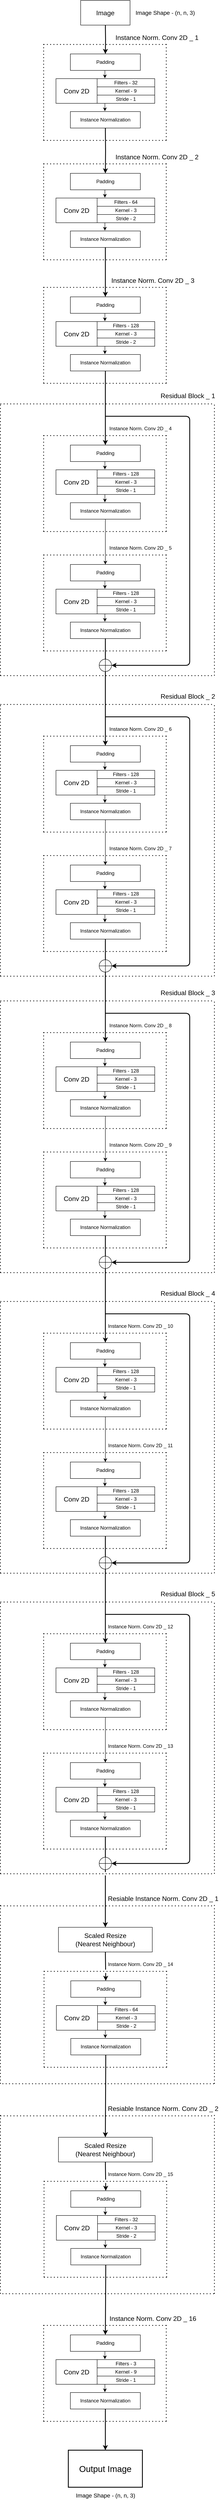 <mxfile version="14.6.13" type="device"><diagram id="-3kqAlYzVh65a_q1PGHe" name="Transformer Net Model Architecture"><mxGraphModel dx="920" dy="1926" grid="1" gridSize="10" guides="1" tooltips="1" connect="1" arrows="1" fold="1" page="1" pageScale="1" pageWidth="850" pageHeight="1100" math="0" shadow="0"><root><mxCell id="0"/><mxCell id="1" parent="0"/><mxCell id="lQP0ImEvbwHghbue4YmQ-7" value="" style="group" vertex="1" connectable="0" parent="1"><mxGeometry x="295" y="-850" width="240" height="60" as="geometry"/></mxCell><mxCell id="lQP0ImEvbwHghbue4YmQ-3" value="&lt;font style=&quot;font-size: 16px&quot;&gt;Conv 2D&lt;/font&gt;" style="rounded=0;whiteSpace=wrap;html=1;" vertex="1" parent="lQP0ImEvbwHghbue4YmQ-7"><mxGeometry width="100" height="60" as="geometry"/></mxCell><mxCell id="lQP0ImEvbwHghbue4YmQ-4" value="Filters - 32" style="rounded=0;whiteSpace=wrap;html=1;" vertex="1" parent="lQP0ImEvbwHghbue4YmQ-7"><mxGeometry x="100" width="140" height="20" as="geometry"/></mxCell><mxCell id="lQP0ImEvbwHghbue4YmQ-5" value="Kernel - 9" style="rounded=0;whiteSpace=wrap;html=1;" vertex="1" parent="lQP0ImEvbwHghbue4YmQ-7"><mxGeometry x="100" y="20" width="140" height="20" as="geometry"/></mxCell><mxCell id="lQP0ImEvbwHghbue4YmQ-6" value="Stride - 1" style="rounded=0;whiteSpace=wrap;html=1;" vertex="1" parent="lQP0ImEvbwHghbue4YmQ-7"><mxGeometry x="100" y="40" width="140" height="20" as="geometry"/></mxCell><mxCell id="lQP0ImEvbwHghbue4YmQ-9" value="Instance Normalization" style="rounded=0;whiteSpace=wrap;html=1;" vertex="1" parent="1"><mxGeometry x="330" y="-770" width="170" height="40" as="geometry"/></mxCell><mxCell id="lQP0ImEvbwHghbue4YmQ-37" style="edgeStyle=orthogonalEdgeStyle;rounded=0;orthogonalLoop=1;jettySize=auto;html=1;exitX=0.5;exitY=1;exitDx=0;exitDy=0;entryX=0.135;entryY=-0.042;entryDx=0;entryDy=0;entryPerimeter=0;" edge="1" parent="1" source="lQP0ImEvbwHghbue4YmQ-11" target="lQP0ImEvbwHghbue4YmQ-4"><mxGeometry relative="1" as="geometry"/></mxCell><mxCell id="lQP0ImEvbwHghbue4YmQ-11" value="Padding" style="rounded=0;whiteSpace=wrap;html=1;" vertex="1" parent="1"><mxGeometry x="330" y="-910" width="170" height="40" as="geometry"/></mxCell><mxCell id="lQP0ImEvbwHghbue4YmQ-20" value="" style="endArrow=none;dashed=1;html=1;dashPattern=1 3;strokeWidth=2;" edge="1" parent="1"><mxGeometry width="50" height="50" relative="1" as="geometry"><mxPoint x="265" y="-700" as="sourcePoint"/><mxPoint x="565" y="-700" as="targetPoint"/></mxGeometry></mxCell><mxCell id="lQP0ImEvbwHghbue4YmQ-21" value="" style="endArrow=none;dashed=1;html=1;dashPattern=1 3;strokeWidth=2;" edge="1" parent="1"><mxGeometry width="50" height="50" relative="1" as="geometry"><mxPoint x="265" y="-700" as="sourcePoint"/><mxPoint x="265" y="-940" as="targetPoint"/></mxGeometry></mxCell><mxCell id="lQP0ImEvbwHghbue4YmQ-22" value="" style="endArrow=none;dashed=1;html=1;dashPattern=1 3;strokeWidth=2;" edge="1" parent="1"><mxGeometry width="50" height="50" relative="1" as="geometry"><mxPoint x="563" y="-700" as="sourcePoint"/><mxPoint x="563" y="-940" as="targetPoint"/></mxGeometry></mxCell><mxCell id="lQP0ImEvbwHghbue4YmQ-23" value="" style="endArrow=none;dashed=1;html=1;dashPattern=1 3;strokeWidth=2;" edge="1" parent="1"><mxGeometry width="50" height="50" relative="1" as="geometry"><mxPoint x="265" y="-933" as="sourcePoint"/><mxPoint x="565" y="-933" as="targetPoint"/></mxGeometry></mxCell><mxCell id="lQP0ImEvbwHghbue4YmQ-24" value="&lt;font style=&quot;font-size: 16px&quot;&gt;Instance Norm. Conv 2D _ 1&lt;/font&gt;" style="text;html=1;align=center;verticalAlign=middle;resizable=0;points=[];autosize=1;strokeColor=none;" vertex="1" parent="1"><mxGeometry x="430" y="-960" width="220" height="20" as="geometry"/></mxCell><mxCell id="lQP0ImEvbwHghbue4YmQ-39" style="edgeStyle=orthogonalEdgeStyle;rounded=0;orthogonalLoop=1;jettySize=auto;html=1;exitX=0.5;exitY=1;exitDx=0;exitDy=0;entryX=0.135;entryY=-0.042;entryDx=0;entryDy=0;entryPerimeter=0;" edge="1" parent="1"><mxGeometry relative="1" as="geometry"><mxPoint x="415" y="-790" as="sourcePoint"/><mxPoint x="413.9" y="-770.84" as="targetPoint"/></mxGeometry></mxCell><mxCell id="lQP0ImEvbwHghbue4YmQ-40" style="edgeStyle=orthogonalEdgeStyle;rounded=0;orthogonalLoop=1;jettySize=auto;html=1;exitX=0.5;exitY=1;exitDx=0;exitDy=0;entryX=0.5;entryY=0;entryDx=0;entryDy=0;strokeWidth=2;" edge="1" parent="1" target="lQP0ImEvbwHghbue4YmQ-11"><mxGeometry relative="1" as="geometry"><mxPoint x="415" y="-980" as="sourcePoint"/><mxPoint x="413.9" y="-960.84" as="targetPoint"/></mxGeometry></mxCell><mxCell id="lQP0ImEvbwHghbue4YmQ-42" value="&lt;font style=&quot;font-size: 16px&quot;&gt;Image&lt;/font&gt;" style="rounded=0;whiteSpace=wrap;html=1;strokeWidth=1;" vertex="1" parent="1"><mxGeometry x="355" y="-1040" width="120" height="60" as="geometry"/></mxCell><mxCell id="lQP0ImEvbwHghbue4YmQ-43" value="" style="group" vertex="1" connectable="0" parent="1"><mxGeometry x="295" y="-560" width="240" height="60" as="geometry"/></mxCell><mxCell id="lQP0ImEvbwHghbue4YmQ-44" value="&lt;font style=&quot;font-size: 16px&quot;&gt;Conv 2D&lt;/font&gt;" style="rounded=0;whiteSpace=wrap;html=1;" vertex="1" parent="lQP0ImEvbwHghbue4YmQ-43"><mxGeometry width="100" height="60" as="geometry"/></mxCell><mxCell id="lQP0ImEvbwHghbue4YmQ-45" value="Filters - 64" style="rounded=0;whiteSpace=wrap;html=1;" vertex="1" parent="lQP0ImEvbwHghbue4YmQ-43"><mxGeometry x="100" width="140" height="20" as="geometry"/></mxCell><mxCell id="lQP0ImEvbwHghbue4YmQ-46" value="Kernel - 3" style="rounded=0;whiteSpace=wrap;html=1;" vertex="1" parent="lQP0ImEvbwHghbue4YmQ-43"><mxGeometry x="100" y="20" width="140" height="20" as="geometry"/></mxCell><mxCell id="lQP0ImEvbwHghbue4YmQ-47" value="Stride - 2" style="rounded=0;whiteSpace=wrap;html=1;" vertex="1" parent="lQP0ImEvbwHghbue4YmQ-43"><mxGeometry x="100" y="40" width="140" height="20" as="geometry"/></mxCell><mxCell id="lQP0ImEvbwHghbue4YmQ-73" style="edgeStyle=orthogonalEdgeStyle;rounded=0;orthogonalLoop=1;jettySize=auto;html=1;exitX=0.5;exitY=1;exitDx=0;exitDy=0;entryX=0.5;entryY=0;entryDx=0;entryDy=0;strokeWidth=2;" edge="1" parent="1" source="lQP0ImEvbwHghbue4YmQ-48" target="lQP0ImEvbwHghbue4YmQ-66"><mxGeometry relative="1" as="geometry"/></mxCell><mxCell id="lQP0ImEvbwHghbue4YmQ-48" value="Instance Normalization" style="rounded=0;whiteSpace=wrap;html=1;" vertex="1" parent="1"><mxGeometry x="330" y="-480" width="170" height="40" as="geometry"/></mxCell><mxCell id="lQP0ImEvbwHghbue4YmQ-49" style="edgeStyle=orthogonalEdgeStyle;rounded=0;orthogonalLoop=1;jettySize=auto;html=1;exitX=0.5;exitY=1;exitDx=0;exitDy=0;entryX=0.135;entryY=-0.042;entryDx=0;entryDy=0;entryPerimeter=0;" edge="1" source="lQP0ImEvbwHghbue4YmQ-50" target="lQP0ImEvbwHghbue4YmQ-45" parent="1"><mxGeometry relative="1" as="geometry"/></mxCell><mxCell id="lQP0ImEvbwHghbue4YmQ-50" value="Padding" style="rounded=0;whiteSpace=wrap;html=1;" vertex="1" parent="1"><mxGeometry x="330" y="-620" width="170" height="40" as="geometry"/></mxCell><mxCell id="lQP0ImEvbwHghbue4YmQ-51" value="" style="endArrow=none;dashed=1;html=1;dashPattern=1 3;strokeWidth=2;" edge="1" parent="1"><mxGeometry width="50" height="50" relative="1" as="geometry"><mxPoint x="265" y="-410" as="sourcePoint"/><mxPoint x="565" y="-410" as="targetPoint"/></mxGeometry></mxCell><mxCell id="lQP0ImEvbwHghbue4YmQ-52" value="" style="endArrow=none;dashed=1;html=1;dashPattern=1 3;strokeWidth=2;" edge="1" parent="1"><mxGeometry width="50" height="50" relative="1" as="geometry"><mxPoint x="265" y="-410" as="sourcePoint"/><mxPoint x="265" y="-650" as="targetPoint"/></mxGeometry></mxCell><mxCell id="lQP0ImEvbwHghbue4YmQ-53" value="" style="endArrow=none;dashed=1;html=1;dashPattern=1 3;strokeWidth=2;" edge="1" parent="1"><mxGeometry width="50" height="50" relative="1" as="geometry"><mxPoint x="563" y="-410" as="sourcePoint"/><mxPoint x="563" y="-650" as="targetPoint"/></mxGeometry></mxCell><mxCell id="lQP0ImEvbwHghbue4YmQ-54" value="" style="endArrow=none;dashed=1;html=1;dashPattern=1 3;strokeWidth=2;" edge="1" parent="1"><mxGeometry width="50" height="50" relative="1" as="geometry"><mxPoint x="265" y="-643" as="sourcePoint"/><mxPoint x="565" y="-643" as="targetPoint"/></mxGeometry></mxCell><mxCell id="lQP0ImEvbwHghbue4YmQ-55" value="&lt;font style=&quot;font-size: 16px&quot;&gt;Instance Norm. Conv 2D _ 2&lt;/font&gt;" style="text;html=1;align=center;verticalAlign=middle;resizable=0;points=[];autosize=1;strokeColor=none;" vertex="1" parent="1"><mxGeometry x="430" y="-670" width="220" height="20" as="geometry"/></mxCell><mxCell id="lQP0ImEvbwHghbue4YmQ-56" style="edgeStyle=orthogonalEdgeStyle;rounded=0;orthogonalLoop=1;jettySize=auto;html=1;exitX=0.5;exitY=1;exitDx=0;exitDy=0;entryX=0.135;entryY=-0.042;entryDx=0;entryDy=0;entryPerimeter=0;" edge="1" parent="1"><mxGeometry relative="1" as="geometry"><mxPoint x="415" y="-500" as="sourcePoint"/><mxPoint x="413.9" y="-480.84" as="targetPoint"/></mxGeometry></mxCell><mxCell id="lQP0ImEvbwHghbue4YmQ-57" style="edgeStyle=orthogonalEdgeStyle;rounded=0;orthogonalLoop=1;jettySize=auto;html=1;exitX=0.5;exitY=1;exitDx=0;exitDy=0;entryX=0.5;entryY=0;entryDx=0;entryDy=0;strokeWidth=2;" edge="1" parent="1" target="lQP0ImEvbwHghbue4YmQ-50"><mxGeometry relative="1" as="geometry"><mxPoint x="415" y="-730" as="sourcePoint"/><mxPoint x="415" y="-660" as="targetPoint"/></mxGeometry></mxCell><mxCell id="lQP0ImEvbwHghbue4YmQ-59" value="" style="group" vertex="1" connectable="0" parent="1"><mxGeometry x="295" y="-260" width="240" height="60" as="geometry"/></mxCell><mxCell id="lQP0ImEvbwHghbue4YmQ-60" value="&lt;font style=&quot;font-size: 16px&quot;&gt;Conv 2D&lt;/font&gt;" style="rounded=0;whiteSpace=wrap;html=1;" vertex="1" parent="lQP0ImEvbwHghbue4YmQ-59"><mxGeometry width="100" height="60" as="geometry"/></mxCell><mxCell id="lQP0ImEvbwHghbue4YmQ-61" value="Filters - 128" style="rounded=0;whiteSpace=wrap;html=1;" vertex="1" parent="lQP0ImEvbwHghbue4YmQ-59"><mxGeometry x="100" width="140" height="20" as="geometry"/></mxCell><mxCell id="lQP0ImEvbwHghbue4YmQ-62" value="Kernel - 3" style="rounded=0;whiteSpace=wrap;html=1;" vertex="1" parent="lQP0ImEvbwHghbue4YmQ-59"><mxGeometry x="100" y="20" width="140" height="20" as="geometry"/></mxCell><mxCell id="lQP0ImEvbwHghbue4YmQ-63" value="Stride - 2" style="rounded=0;whiteSpace=wrap;html=1;" vertex="1" parent="lQP0ImEvbwHghbue4YmQ-59"><mxGeometry x="100" y="40" width="140" height="20" as="geometry"/></mxCell><mxCell id="lQP0ImEvbwHghbue4YmQ-102" style="rounded=0;orthogonalLoop=1;jettySize=auto;html=1;exitX=0.5;exitY=1;exitDx=0;exitDy=0;strokeWidth=2;" edge="1" parent="1" source="lQP0ImEvbwHghbue4YmQ-64" target="lQP0ImEvbwHghbue4YmQ-81"><mxGeometry relative="1" as="geometry"/></mxCell><mxCell id="lQP0ImEvbwHghbue4YmQ-64" value="Instance Normalization" style="rounded=0;whiteSpace=wrap;html=1;" vertex="1" parent="1"><mxGeometry x="330" y="-180" width="170" height="40" as="geometry"/></mxCell><mxCell id="lQP0ImEvbwHghbue4YmQ-65" style="edgeStyle=orthogonalEdgeStyle;rounded=0;orthogonalLoop=1;jettySize=auto;html=1;exitX=0.5;exitY=1;exitDx=0;exitDy=0;entryX=0.135;entryY=-0.042;entryDx=0;entryDy=0;entryPerimeter=0;" edge="1" source="lQP0ImEvbwHghbue4YmQ-66" target="lQP0ImEvbwHghbue4YmQ-61" parent="1"><mxGeometry relative="1" as="geometry"/></mxCell><mxCell id="lQP0ImEvbwHghbue4YmQ-66" value="Padding" style="rounded=0;whiteSpace=wrap;html=1;" vertex="1" parent="1"><mxGeometry x="330" y="-320" width="170" height="40" as="geometry"/></mxCell><mxCell id="lQP0ImEvbwHghbue4YmQ-67" value="" style="endArrow=none;dashed=1;html=1;dashPattern=1 3;strokeWidth=2;" edge="1" parent="1"><mxGeometry width="50" height="50" relative="1" as="geometry"><mxPoint x="265" y="-110" as="sourcePoint"/><mxPoint x="565" y="-110" as="targetPoint"/></mxGeometry></mxCell><mxCell id="lQP0ImEvbwHghbue4YmQ-68" value="" style="endArrow=none;dashed=1;html=1;dashPattern=1 3;strokeWidth=2;" edge="1" parent="1"><mxGeometry width="50" height="50" relative="1" as="geometry"><mxPoint x="265" y="-110" as="sourcePoint"/><mxPoint x="265" y="-350" as="targetPoint"/></mxGeometry></mxCell><mxCell id="lQP0ImEvbwHghbue4YmQ-69" value="" style="endArrow=none;dashed=1;html=1;dashPattern=1 3;strokeWidth=2;" edge="1" parent="1"><mxGeometry width="50" height="50" relative="1" as="geometry"><mxPoint x="563" y="-110" as="sourcePoint"/><mxPoint x="563" y="-350" as="targetPoint"/></mxGeometry></mxCell><mxCell id="lQP0ImEvbwHghbue4YmQ-70" value="" style="endArrow=none;dashed=1;html=1;dashPattern=1 3;strokeWidth=2;" edge="1" parent="1"><mxGeometry width="50" height="50" relative="1" as="geometry"><mxPoint x="265" y="-343" as="sourcePoint"/><mxPoint x="565" y="-343" as="targetPoint"/></mxGeometry></mxCell><mxCell id="lQP0ImEvbwHghbue4YmQ-71" value="&lt;font style=&quot;font-size: 16px&quot;&gt;Instance Norm. Conv 2D _ 3&lt;/font&gt;" style="text;html=1;align=center;verticalAlign=middle;resizable=0;points=[];autosize=1;strokeColor=none;" vertex="1" parent="1"><mxGeometry x="420" y="-370" width="220" height="20" as="geometry"/></mxCell><mxCell id="lQP0ImEvbwHghbue4YmQ-72" style="edgeStyle=orthogonalEdgeStyle;rounded=0;orthogonalLoop=1;jettySize=auto;html=1;exitX=0.5;exitY=1;exitDx=0;exitDy=0;entryX=0.135;entryY=-0.042;entryDx=0;entryDy=0;entryPerimeter=0;" edge="1" parent="1"><mxGeometry relative="1" as="geometry"><mxPoint x="415" y="-200" as="sourcePoint"/><mxPoint x="413.9" y="-180.84" as="targetPoint"/></mxGeometry></mxCell><mxCell id="lQP0ImEvbwHghbue4YmQ-74" value="" style="group" vertex="1" connectable="0" parent="1"><mxGeometry x="295" y="100" width="240" height="60" as="geometry"/></mxCell><mxCell id="lQP0ImEvbwHghbue4YmQ-75" value="&lt;font style=&quot;font-size: 16px&quot;&gt;Conv 2D&lt;/font&gt;" style="rounded=0;whiteSpace=wrap;html=1;" vertex="1" parent="lQP0ImEvbwHghbue4YmQ-74"><mxGeometry width="100" height="60" as="geometry"/></mxCell><mxCell id="lQP0ImEvbwHghbue4YmQ-76" value="Filters - 128" style="rounded=0;whiteSpace=wrap;html=1;" vertex="1" parent="lQP0ImEvbwHghbue4YmQ-74"><mxGeometry x="100" width="140" height="20" as="geometry"/></mxCell><mxCell id="lQP0ImEvbwHghbue4YmQ-77" value="Kernel - 3" style="rounded=0;whiteSpace=wrap;html=1;" vertex="1" parent="lQP0ImEvbwHghbue4YmQ-74"><mxGeometry x="100" y="20" width="140" height="20" as="geometry"/></mxCell><mxCell id="lQP0ImEvbwHghbue4YmQ-78" value="Stride - 1" style="rounded=0;whiteSpace=wrap;html=1;" vertex="1" parent="lQP0ImEvbwHghbue4YmQ-74"><mxGeometry x="100" y="40" width="140" height="20" as="geometry"/></mxCell><mxCell id="lQP0ImEvbwHghbue4YmQ-103" style="edgeStyle=orthogonalEdgeStyle;rounded=0;orthogonalLoop=1;jettySize=auto;html=1;exitX=0.5;exitY=1;exitDx=0;exitDy=0;" edge="1" parent="1" source="lQP0ImEvbwHghbue4YmQ-79" target="lQP0ImEvbwHghbue4YmQ-95"><mxGeometry relative="1" as="geometry"/></mxCell><mxCell id="lQP0ImEvbwHghbue4YmQ-79" value="Instance Normalization" style="rounded=0;whiteSpace=wrap;html=1;" vertex="1" parent="1"><mxGeometry x="330" y="180" width="170" height="40" as="geometry"/></mxCell><mxCell id="lQP0ImEvbwHghbue4YmQ-80" style="edgeStyle=orthogonalEdgeStyle;rounded=0;orthogonalLoop=1;jettySize=auto;html=1;exitX=0.5;exitY=1;exitDx=0;exitDy=0;entryX=0.135;entryY=-0.042;entryDx=0;entryDy=0;entryPerimeter=0;" edge="1" source="lQP0ImEvbwHghbue4YmQ-81" target="lQP0ImEvbwHghbue4YmQ-76" parent="1"><mxGeometry relative="1" as="geometry"/></mxCell><mxCell id="lQP0ImEvbwHghbue4YmQ-81" value="Padding" style="rounded=0;whiteSpace=wrap;html=1;" vertex="1" parent="1"><mxGeometry x="330" y="40" width="170" height="40" as="geometry"/></mxCell><mxCell id="lQP0ImEvbwHghbue4YmQ-82" value="" style="endArrow=none;dashed=1;html=1;dashPattern=1 3;strokeWidth=2;" edge="1" parent="1"><mxGeometry width="50" height="50" relative="1" as="geometry"><mxPoint x="265" y="250" as="sourcePoint"/><mxPoint x="565" y="250" as="targetPoint"/></mxGeometry></mxCell><mxCell id="lQP0ImEvbwHghbue4YmQ-83" value="" style="endArrow=none;dashed=1;html=1;dashPattern=1 3;strokeWidth=2;" edge="1" parent="1"><mxGeometry width="50" height="50" relative="1" as="geometry"><mxPoint x="265" y="250" as="sourcePoint"/><mxPoint x="265" y="10" as="targetPoint"/></mxGeometry></mxCell><mxCell id="lQP0ImEvbwHghbue4YmQ-84" value="" style="endArrow=none;dashed=1;html=1;dashPattern=1 3;strokeWidth=2;" edge="1" parent="1"><mxGeometry width="50" height="50" relative="1" as="geometry"><mxPoint x="563" y="250" as="sourcePoint"/><mxPoint x="563" y="10" as="targetPoint"/></mxGeometry></mxCell><mxCell id="lQP0ImEvbwHghbue4YmQ-85" value="" style="endArrow=none;dashed=1;html=1;dashPattern=1 3;strokeWidth=2;" edge="1" parent="1"><mxGeometry width="50" height="50" relative="1" as="geometry"><mxPoint x="265" y="17" as="sourcePoint"/><mxPoint x="565" y="17" as="targetPoint"/></mxGeometry></mxCell><mxCell id="lQP0ImEvbwHghbue4YmQ-86" value="Instance Norm. Conv 2D _ 4" style="text;html=1;align=center;verticalAlign=middle;resizable=0;points=[];autosize=1;strokeColor=none;" vertex="1" parent="1"><mxGeometry x="415" y="-10" width="170" height="20" as="geometry"/></mxCell><mxCell id="lQP0ImEvbwHghbue4YmQ-87" style="edgeStyle=orthogonalEdgeStyle;rounded=0;orthogonalLoop=1;jettySize=auto;html=1;exitX=0.5;exitY=1;exitDx=0;exitDy=0;entryX=0.135;entryY=-0.042;entryDx=0;entryDy=0;entryPerimeter=0;" edge="1" parent="1"><mxGeometry relative="1" as="geometry"><mxPoint x="415" y="160" as="sourcePoint"/><mxPoint x="413.9" y="179.16" as="targetPoint"/></mxGeometry></mxCell><mxCell id="lQP0ImEvbwHghbue4YmQ-88" value="" style="group" vertex="1" connectable="0" parent="1"><mxGeometry x="295" y="390" width="240" height="60" as="geometry"/></mxCell><mxCell id="lQP0ImEvbwHghbue4YmQ-89" value="&lt;font style=&quot;font-size: 16px&quot;&gt;Conv 2D&lt;/font&gt;" style="rounded=0;whiteSpace=wrap;html=1;" vertex="1" parent="lQP0ImEvbwHghbue4YmQ-88"><mxGeometry width="100" height="60" as="geometry"/></mxCell><mxCell id="lQP0ImEvbwHghbue4YmQ-90" value="Filters - 128" style="rounded=0;whiteSpace=wrap;html=1;" vertex="1" parent="lQP0ImEvbwHghbue4YmQ-88"><mxGeometry x="100" width="140" height="20" as="geometry"/></mxCell><mxCell id="lQP0ImEvbwHghbue4YmQ-91" value="Kernel - 3" style="rounded=0;whiteSpace=wrap;html=1;" vertex="1" parent="lQP0ImEvbwHghbue4YmQ-88"><mxGeometry x="100" y="20" width="140" height="20" as="geometry"/></mxCell><mxCell id="lQP0ImEvbwHghbue4YmQ-92" value="Stride - 1" style="rounded=0;whiteSpace=wrap;html=1;" vertex="1" parent="lQP0ImEvbwHghbue4YmQ-88"><mxGeometry x="100" y="40" width="140" height="20" as="geometry"/></mxCell><mxCell id="lQP0ImEvbwHghbue4YmQ-139" style="edgeStyle=none;rounded=0;orthogonalLoop=1;jettySize=auto;html=1;exitX=0.5;exitY=1;exitDx=0;exitDy=0;entryX=0.5;entryY=0;entryDx=0;entryDy=0;strokeWidth=2;startArrow=none;entryPerimeter=0;" edge="1" parent="1" source="lQP0ImEvbwHghbue4YmQ-142" target="lQP0ImEvbwHghbue4YmQ-153"><mxGeometry relative="1" as="geometry"><mxPoint x="415" y="690" as="targetPoint"/></mxGeometry></mxCell><mxCell id="lQP0ImEvbwHghbue4YmQ-93" value="Instance Normalization" style="rounded=0;whiteSpace=wrap;html=1;" vertex="1" parent="1"><mxGeometry x="330" y="470" width="170" height="40" as="geometry"/></mxCell><mxCell id="lQP0ImEvbwHghbue4YmQ-94" style="edgeStyle=orthogonalEdgeStyle;rounded=0;orthogonalLoop=1;jettySize=auto;html=1;exitX=0.5;exitY=1;exitDx=0;exitDy=0;entryX=0.135;entryY=-0.042;entryDx=0;entryDy=0;entryPerimeter=0;" edge="1" source="lQP0ImEvbwHghbue4YmQ-95" target="lQP0ImEvbwHghbue4YmQ-90" parent="1"><mxGeometry relative="1" as="geometry"/></mxCell><mxCell id="lQP0ImEvbwHghbue4YmQ-95" value="Padding" style="rounded=0;whiteSpace=wrap;html=1;" vertex="1" parent="1"><mxGeometry x="330" y="330" width="170" height="40" as="geometry"/></mxCell><mxCell id="lQP0ImEvbwHghbue4YmQ-96" value="" style="endArrow=none;dashed=1;html=1;dashPattern=1 3;strokeWidth=2;" edge="1" parent="1"><mxGeometry width="50" height="50" relative="1" as="geometry"><mxPoint x="265" y="540" as="sourcePoint"/><mxPoint x="565" y="540" as="targetPoint"/></mxGeometry></mxCell><mxCell id="lQP0ImEvbwHghbue4YmQ-97" value="" style="endArrow=none;dashed=1;html=1;dashPattern=1 3;strokeWidth=2;" edge="1" parent="1"><mxGeometry width="50" height="50" relative="1" as="geometry"><mxPoint x="265" y="540" as="sourcePoint"/><mxPoint x="265" y="300" as="targetPoint"/></mxGeometry></mxCell><mxCell id="lQP0ImEvbwHghbue4YmQ-98" value="" style="endArrow=none;dashed=1;html=1;dashPattern=1 3;strokeWidth=2;" edge="1" parent="1"><mxGeometry width="50" height="50" relative="1" as="geometry"><mxPoint x="563" y="540" as="sourcePoint"/><mxPoint x="563" y="300" as="targetPoint"/></mxGeometry></mxCell><mxCell id="lQP0ImEvbwHghbue4YmQ-99" value="" style="endArrow=none;dashed=1;html=1;dashPattern=1 3;strokeWidth=2;" edge="1" parent="1"><mxGeometry width="50" height="50" relative="1" as="geometry"><mxPoint x="265" y="307" as="sourcePoint"/><mxPoint x="565" y="307" as="targetPoint"/></mxGeometry></mxCell><mxCell id="lQP0ImEvbwHghbue4YmQ-100" value="Instance Norm. Conv 2D _ 5" style="text;html=1;align=center;verticalAlign=middle;resizable=0;points=[];autosize=1;strokeColor=none;" vertex="1" parent="1"><mxGeometry x="415" y="280" width="170" height="20" as="geometry"/></mxCell><mxCell id="lQP0ImEvbwHghbue4YmQ-101" style="edgeStyle=orthogonalEdgeStyle;rounded=0;orthogonalLoop=1;jettySize=auto;html=1;exitX=0.5;exitY=1;exitDx=0;exitDy=0;entryX=0.135;entryY=-0.042;entryDx=0;entryDy=0;entryPerimeter=0;" edge="1" parent="1"><mxGeometry relative="1" as="geometry"><mxPoint x="415" y="450" as="sourcePoint"/><mxPoint x="413.9" y="469.16" as="targetPoint"/></mxGeometry></mxCell><mxCell id="lQP0ImEvbwHghbue4YmQ-134" value="" style="endArrow=none;dashed=1;html=1;dashPattern=1 3;strokeWidth=2;" edge="1" parent="1"><mxGeometry width="50" height="50" relative="1" as="geometry"><mxPoint x="160" y="600" as="sourcePoint"/><mxPoint x="160" y="-60" as="targetPoint"/></mxGeometry></mxCell><mxCell id="lQP0ImEvbwHghbue4YmQ-136" value="" style="endArrow=none;dashed=1;html=1;dashPattern=1 3;strokeWidth=2;" edge="1" parent="1"><mxGeometry width="50" height="50" relative="1" as="geometry"><mxPoint x="680" y="600" as="sourcePoint"/><mxPoint x="680" y="-60" as="targetPoint"/></mxGeometry></mxCell><mxCell id="lQP0ImEvbwHghbue4YmQ-137" value="" style="endArrow=none;dashed=1;html=1;dashPattern=1 3;strokeWidth=2;" edge="1" parent="1"><mxGeometry width="50" height="50" relative="1" as="geometry"><mxPoint x="160" y="-60" as="sourcePoint"/><mxPoint x="680" y="-60" as="targetPoint"/></mxGeometry></mxCell><mxCell id="lQP0ImEvbwHghbue4YmQ-138" value="" style="endArrow=none;dashed=1;html=1;dashPattern=1 3;strokeWidth=2;" edge="1" parent="1"><mxGeometry width="50" height="50" relative="1" as="geometry"><mxPoint x="160" y="600" as="sourcePoint"/><mxPoint x="680" y="600" as="targetPoint"/></mxGeometry></mxCell><mxCell id="lQP0ImEvbwHghbue4YmQ-140" value="" style="endArrow=classic;html=1;strokeWidth=2;entryX=1;entryY=0.5;entryDx=0;entryDy=0;" edge="1" parent="1" target="lQP0ImEvbwHghbue4YmQ-142"><mxGeometry width="50" height="50" relative="1" as="geometry"><mxPoint x="415" y="-30" as="sourcePoint"/><mxPoint x="415" y="580" as="targetPoint"/><Array as="points"><mxPoint x="620" y="-30"/><mxPoint x="620" y="575"/></Array></mxGeometry></mxCell><mxCell id="lQP0ImEvbwHghbue4YmQ-142" value="" style="shape=orEllipse;perimeter=ellipsePerimeter;whiteSpace=wrap;html=1;backgroundOutline=1;strokeWidth=1;" vertex="1" parent="1"><mxGeometry x="400" y="560" width="30" height="30" as="geometry"/></mxCell><mxCell id="lQP0ImEvbwHghbue4YmQ-143" value="" style="edgeStyle=none;rounded=0;orthogonalLoop=1;jettySize=auto;html=1;exitX=0.5;exitY=1;exitDx=0;exitDy=0;entryX=0.5;entryY=0;entryDx=0;entryDy=0;strokeWidth=2;endArrow=none;" edge="1" parent="1" source="lQP0ImEvbwHghbue4YmQ-93" target="lQP0ImEvbwHghbue4YmQ-142"><mxGeometry relative="1" as="geometry"><mxPoint x="415" y="510" as="sourcePoint"/><mxPoint x="415" y="690" as="targetPoint"/></mxGeometry></mxCell><mxCell id="lQP0ImEvbwHghbue4YmQ-144" value="&lt;font style=&quot;font-size: 16px&quot;&gt;Residual Block _ 1&lt;/font&gt;" style="text;html=1;align=center;verticalAlign=middle;resizable=0;points=[];autosize=1;strokeColor=none;" vertex="1" parent="1"><mxGeometry x="540" y="-90" width="150" height="20" as="geometry"/></mxCell><mxCell id="lQP0ImEvbwHghbue4YmQ-145" value="" style="group" vertex="1" connectable="0" parent="1"><mxGeometry x="295" y="830" width="240" height="60" as="geometry"/></mxCell><mxCell id="lQP0ImEvbwHghbue4YmQ-146" value="&lt;font style=&quot;font-size: 16px&quot;&gt;Conv 2D&lt;/font&gt;" style="rounded=0;whiteSpace=wrap;html=1;" vertex="1" parent="lQP0ImEvbwHghbue4YmQ-145"><mxGeometry width="100" height="60" as="geometry"/></mxCell><mxCell id="lQP0ImEvbwHghbue4YmQ-147" value="Filters - 128" style="rounded=0;whiteSpace=wrap;html=1;" vertex="1" parent="lQP0ImEvbwHghbue4YmQ-145"><mxGeometry x="100" width="140" height="20" as="geometry"/></mxCell><mxCell id="lQP0ImEvbwHghbue4YmQ-148" value="Kernel - 3" style="rounded=0;whiteSpace=wrap;html=1;" vertex="1" parent="lQP0ImEvbwHghbue4YmQ-145"><mxGeometry x="100" y="20" width="140" height="20" as="geometry"/></mxCell><mxCell id="lQP0ImEvbwHghbue4YmQ-149" value="Stride - 1" style="rounded=0;whiteSpace=wrap;html=1;" vertex="1" parent="lQP0ImEvbwHghbue4YmQ-145"><mxGeometry x="100" y="40" width="140" height="20" as="geometry"/></mxCell><mxCell id="lQP0ImEvbwHghbue4YmQ-150" style="edgeStyle=orthogonalEdgeStyle;rounded=0;orthogonalLoop=1;jettySize=auto;html=1;exitX=0.5;exitY=1;exitDx=0;exitDy=0;" edge="1" source="lQP0ImEvbwHghbue4YmQ-151" target="lQP0ImEvbwHghbue4YmQ-168" parent="1"><mxGeometry relative="1" as="geometry"/></mxCell><mxCell id="lQP0ImEvbwHghbue4YmQ-151" value="Instance Normalization" style="rounded=0;whiteSpace=wrap;html=1;" vertex="1" parent="1"><mxGeometry x="330" y="910" width="170" height="40" as="geometry"/></mxCell><mxCell id="lQP0ImEvbwHghbue4YmQ-152" style="edgeStyle=orthogonalEdgeStyle;rounded=0;orthogonalLoop=1;jettySize=auto;html=1;exitX=0.5;exitY=1;exitDx=0;exitDy=0;entryX=0.135;entryY=-0.042;entryDx=0;entryDy=0;entryPerimeter=0;" edge="1" source="lQP0ImEvbwHghbue4YmQ-153" target="lQP0ImEvbwHghbue4YmQ-147" parent="1"><mxGeometry relative="1" as="geometry"/></mxCell><mxCell id="lQP0ImEvbwHghbue4YmQ-153" value="Padding" style="rounded=0;whiteSpace=wrap;html=1;" vertex="1" parent="1"><mxGeometry x="330" y="770" width="170" height="40" as="geometry"/></mxCell><mxCell id="lQP0ImEvbwHghbue4YmQ-154" value="" style="endArrow=none;dashed=1;html=1;dashPattern=1 3;strokeWidth=2;" edge="1" parent="1"><mxGeometry width="50" height="50" relative="1" as="geometry"><mxPoint x="265" y="980" as="sourcePoint"/><mxPoint x="565" y="980" as="targetPoint"/></mxGeometry></mxCell><mxCell id="lQP0ImEvbwHghbue4YmQ-155" value="" style="endArrow=none;dashed=1;html=1;dashPattern=1 3;strokeWidth=2;" edge="1" parent="1"><mxGeometry width="50" height="50" relative="1" as="geometry"><mxPoint x="265" y="980" as="sourcePoint"/><mxPoint x="265" y="740" as="targetPoint"/></mxGeometry></mxCell><mxCell id="lQP0ImEvbwHghbue4YmQ-156" value="" style="endArrow=none;dashed=1;html=1;dashPattern=1 3;strokeWidth=2;" edge="1" parent="1"><mxGeometry width="50" height="50" relative="1" as="geometry"><mxPoint x="563" y="980" as="sourcePoint"/><mxPoint x="563" y="740" as="targetPoint"/></mxGeometry></mxCell><mxCell id="lQP0ImEvbwHghbue4YmQ-157" value="" style="endArrow=none;dashed=1;html=1;dashPattern=1 3;strokeWidth=2;" edge="1" parent="1"><mxGeometry width="50" height="50" relative="1" as="geometry"><mxPoint x="265" y="747" as="sourcePoint"/><mxPoint x="565" y="747" as="targetPoint"/></mxGeometry></mxCell><mxCell id="lQP0ImEvbwHghbue4YmQ-158" value="Instance Norm. Conv 2D _ 6" style="text;html=1;align=center;verticalAlign=middle;resizable=0;points=[];autosize=1;strokeColor=none;" vertex="1" parent="1"><mxGeometry x="415" y="720" width="170" height="20" as="geometry"/></mxCell><mxCell id="lQP0ImEvbwHghbue4YmQ-159" style="edgeStyle=orthogonalEdgeStyle;rounded=0;orthogonalLoop=1;jettySize=auto;html=1;exitX=0.5;exitY=1;exitDx=0;exitDy=0;entryX=0.135;entryY=-0.042;entryDx=0;entryDy=0;entryPerimeter=0;" edge="1" parent="1"><mxGeometry relative="1" as="geometry"><mxPoint x="415" y="890" as="sourcePoint"/><mxPoint x="413.9" y="909.16" as="targetPoint"/></mxGeometry></mxCell><mxCell id="lQP0ImEvbwHghbue4YmQ-160" value="" style="group" vertex="1" connectable="0" parent="1"><mxGeometry x="295" y="1120" width="240" height="60" as="geometry"/></mxCell><mxCell id="lQP0ImEvbwHghbue4YmQ-161" value="&lt;font style=&quot;font-size: 16px&quot;&gt;Conv 2D&lt;/font&gt;" style="rounded=0;whiteSpace=wrap;html=1;" vertex="1" parent="lQP0ImEvbwHghbue4YmQ-160"><mxGeometry width="100" height="60" as="geometry"/></mxCell><mxCell id="lQP0ImEvbwHghbue4YmQ-162" value="Filters - 128" style="rounded=0;whiteSpace=wrap;html=1;" vertex="1" parent="lQP0ImEvbwHghbue4YmQ-160"><mxGeometry x="100" width="140" height="20" as="geometry"/></mxCell><mxCell id="lQP0ImEvbwHghbue4YmQ-163" value="Kernel - 3" style="rounded=0;whiteSpace=wrap;html=1;" vertex="1" parent="lQP0ImEvbwHghbue4YmQ-160"><mxGeometry x="100" y="20" width="140" height="20" as="geometry"/></mxCell><mxCell id="lQP0ImEvbwHghbue4YmQ-164" value="Stride - 1" style="rounded=0;whiteSpace=wrap;html=1;" vertex="1" parent="lQP0ImEvbwHghbue4YmQ-160"><mxGeometry x="100" y="40" width="140" height="20" as="geometry"/></mxCell><mxCell id="lQP0ImEvbwHghbue4YmQ-165" style="edgeStyle=none;rounded=0;orthogonalLoop=1;jettySize=auto;html=1;exitX=0.5;exitY=1;exitDx=0;exitDy=0;strokeWidth=2;startArrow=none;" edge="1" source="lQP0ImEvbwHghbue4YmQ-180" parent="1"><mxGeometry relative="1" as="geometry"><mxPoint x="415" y="1490" as="targetPoint"/></mxGeometry></mxCell><mxCell id="lQP0ImEvbwHghbue4YmQ-166" value="Instance Normalization" style="rounded=0;whiteSpace=wrap;html=1;" vertex="1" parent="1"><mxGeometry x="330" y="1200" width="170" height="40" as="geometry"/></mxCell><mxCell id="lQP0ImEvbwHghbue4YmQ-167" style="edgeStyle=orthogonalEdgeStyle;rounded=0;orthogonalLoop=1;jettySize=auto;html=1;exitX=0.5;exitY=1;exitDx=0;exitDy=0;entryX=0.135;entryY=-0.042;entryDx=0;entryDy=0;entryPerimeter=0;" edge="1" source="lQP0ImEvbwHghbue4YmQ-168" target="lQP0ImEvbwHghbue4YmQ-162" parent="1"><mxGeometry relative="1" as="geometry"/></mxCell><mxCell id="lQP0ImEvbwHghbue4YmQ-168" value="Padding" style="rounded=0;whiteSpace=wrap;html=1;" vertex="1" parent="1"><mxGeometry x="330" y="1060" width="170" height="40" as="geometry"/></mxCell><mxCell id="lQP0ImEvbwHghbue4YmQ-169" value="" style="endArrow=none;dashed=1;html=1;dashPattern=1 3;strokeWidth=2;" edge="1" parent="1"><mxGeometry width="50" height="50" relative="1" as="geometry"><mxPoint x="265" y="1270" as="sourcePoint"/><mxPoint x="565" y="1270" as="targetPoint"/></mxGeometry></mxCell><mxCell id="lQP0ImEvbwHghbue4YmQ-170" value="" style="endArrow=none;dashed=1;html=1;dashPattern=1 3;strokeWidth=2;" edge="1" parent="1"><mxGeometry width="50" height="50" relative="1" as="geometry"><mxPoint x="265" y="1270" as="sourcePoint"/><mxPoint x="265" y="1030" as="targetPoint"/></mxGeometry></mxCell><mxCell id="lQP0ImEvbwHghbue4YmQ-171" value="" style="endArrow=none;dashed=1;html=1;dashPattern=1 3;strokeWidth=2;" edge="1" parent="1"><mxGeometry width="50" height="50" relative="1" as="geometry"><mxPoint x="563" y="1270" as="sourcePoint"/><mxPoint x="563" y="1030" as="targetPoint"/></mxGeometry></mxCell><mxCell id="lQP0ImEvbwHghbue4YmQ-172" value="" style="endArrow=none;dashed=1;html=1;dashPattern=1 3;strokeWidth=2;" edge="1" parent="1"><mxGeometry width="50" height="50" relative="1" as="geometry"><mxPoint x="265" y="1037" as="sourcePoint"/><mxPoint x="565" y="1037" as="targetPoint"/></mxGeometry></mxCell><mxCell id="lQP0ImEvbwHghbue4YmQ-173" value="Instance Norm. Conv 2D _ 7" style="text;html=1;align=center;verticalAlign=middle;resizable=0;points=[];autosize=1;strokeColor=none;" vertex="1" parent="1"><mxGeometry x="415" y="1010" width="170" height="20" as="geometry"/></mxCell><mxCell id="lQP0ImEvbwHghbue4YmQ-174" style="edgeStyle=orthogonalEdgeStyle;rounded=0;orthogonalLoop=1;jettySize=auto;html=1;exitX=0.5;exitY=1;exitDx=0;exitDy=0;entryX=0.135;entryY=-0.042;entryDx=0;entryDy=0;entryPerimeter=0;" edge="1" parent="1"><mxGeometry relative="1" as="geometry"><mxPoint x="415" y="1180" as="sourcePoint"/><mxPoint x="413.9" y="1199.16" as="targetPoint"/></mxGeometry></mxCell><mxCell id="lQP0ImEvbwHghbue4YmQ-175" value="" style="endArrow=none;dashed=1;html=1;dashPattern=1 3;strokeWidth=2;" edge="1" parent="1"><mxGeometry width="50" height="50" relative="1" as="geometry"><mxPoint x="160" y="1330" as="sourcePoint"/><mxPoint x="160" y="670" as="targetPoint"/></mxGeometry></mxCell><mxCell id="lQP0ImEvbwHghbue4YmQ-176" value="" style="endArrow=none;dashed=1;html=1;dashPattern=1 3;strokeWidth=2;" edge="1" parent="1"><mxGeometry width="50" height="50" relative="1" as="geometry"><mxPoint x="680" y="1330" as="sourcePoint"/><mxPoint x="680" y="670" as="targetPoint"/></mxGeometry></mxCell><mxCell id="lQP0ImEvbwHghbue4YmQ-177" value="" style="endArrow=none;dashed=1;html=1;dashPattern=1 3;strokeWidth=2;" edge="1" parent="1"><mxGeometry width="50" height="50" relative="1" as="geometry"><mxPoint x="160" y="670" as="sourcePoint"/><mxPoint x="680" y="670" as="targetPoint"/></mxGeometry></mxCell><mxCell id="lQP0ImEvbwHghbue4YmQ-178" value="" style="endArrow=none;dashed=1;html=1;dashPattern=1 3;strokeWidth=2;" edge="1" parent="1"><mxGeometry width="50" height="50" relative="1" as="geometry"><mxPoint x="160" y="1330" as="sourcePoint"/><mxPoint x="680" y="1330" as="targetPoint"/></mxGeometry></mxCell><mxCell id="lQP0ImEvbwHghbue4YmQ-179" value="" style="endArrow=classic;html=1;strokeWidth=2;entryX=1;entryY=0.5;entryDx=0;entryDy=0;" edge="1" target="lQP0ImEvbwHghbue4YmQ-180" parent="1"><mxGeometry width="50" height="50" relative="1" as="geometry"><mxPoint x="415" y="700" as="sourcePoint"/><mxPoint x="415" y="1310" as="targetPoint"/><Array as="points"><mxPoint x="620" y="700"/><mxPoint x="620" y="1305"/></Array></mxGeometry></mxCell><mxCell id="lQP0ImEvbwHghbue4YmQ-180" value="" style="shape=orEllipse;perimeter=ellipsePerimeter;whiteSpace=wrap;html=1;backgroundOutline=1;strokeWidth=1;" vertex="1" parent="1"><mxGeometry x="400" y="1290" width="30" height="30" as="geometry"/></mxCell><mxCell id="lQP0ImEvbwHghbue4YmQ-181" value="" style="edgeStyle=none;rounded=0;orthogonalLoop=1;jettySize=auto;html=1;exitX=0.5;exitY=1;exitDx=0;exitDy=0;entryX=0.5;entryY=0;entryDx=0;entryDy=0;strokeWidth=2;endArrow=none;" edge="1" source="lQP0ImEvbwHghbue4YmQ-166" target="lQP0ImEvbwHghbue4YmQ-180" parent="1"><mxGeometry relative="1" as="geometry"><mxPoint x="415" y="1240" as="sourcePoint"/><mxPoint x="415" y="1420" as="targetPoint"/></mxGeometry></mxCell><mxCell id="lQP0ImEvbwHghbue4YmQ-182" value="&lt;font style=&quot;font-size: 16px&quot;&gt;Residual Block _ 2&lt;/font&gt;" style="text;html=1;align=center;verticalAlign=middle;resizable=0;points=[];autosize=1;strokeColor=none;" vertex="1" parent="1"><mxGeometry x="540" y="640" width="150" height="20" as="geometry"/></mxCell><mxCell id="lQP0ImEvbwHghbue4YmQ-183" value="" style="group" vertex="1" connectable="0" parent="1"><mxGeometry x="295" y="1550" width="240" height="60" as="geometry"/></mxCell><mxCell id="lQP0ImEvbwHghbue4YmQ-184" value="&lt;font style=&quot;font-size: 16px&quot;&gt;Conv 2D&lt;/font&gt;" style="rounded=0;whiteSpace=wrap;html=1;" vertex="1" parent="lQP0ImEvbwHghbue4YmQ-183"><mxGeometry width="100" height="60" as="geometry"/></mxCell><mxCell id="lQP0ImEvbwHghbue4YmQ-185" value="Filters - 128" style="rounded=0;whiteSpace=wrap;html=1;" vertex="1" parent="lQP0ImEvbwHghbue4YmQ-183"><mxGeometry x="100" width="140" height="20" as="geometry"/></mxCell><mxCell id="lQP0ImEvbwHghbue4YmQ-186" value="Kernel - 3" style="rounded=0;whiteSpace=wrap;html=1;" vertex="1" parent="lQP0ImEvbwHghbue4YmQ-183"><mxGeometry x="100" y="20" width="140" height="20" as="geometry"/></mxCell><mxCell id="lQP0ImEvbwHghbue4YmQ-187" value="Stride - 1" style="rounded=0;whiteSpace=wrap;html=1;" vertex="1" parent="lQP0ImEvbwHghbue4YmQ-183"><mxGeometry x="100" y="40" width="140" height="20" as="geometry"/></mxCell><mxCell id="lQP0ImEvbwHghbue4YmQ-188" style="edgeStyle=orthogonalEdgeStyle;rounded=0;orthogonalLoop=1;jettySize=auto;html=1;exitX=0.5;exitY=1;exitDx=0;exitDy=0;" edge="1" source="lQP0ImEvbwHghbue4YmQ-189" target="lQP0ImEvbwHghbue4YmQ-206" parent="1"><mxGeometry relative="1" as="geometry"/></mxCell><mxCell id="lQP0ImEvbwHghbue4YmQ-189" value="Instance Normalization" style="rounded=0;whiteSpace=wrap;html=1;" vertex="1" parent="1"><mxGeometry x="330" y="1630" width="170" height="40" as="geometry"/></mxCell><mxCell id="lQP0ImEvbwHghbue4YmQ-190" style="edgeStyle=orthogonalEdgeStyle;rounded=0;orthogonalLoop=1;jettySize=auto;html=1;exitX=0.5;exitY=1;exitDx=0;exitDy=0;entryX=0.135;entryY=-0.042;entryDx=0;entryDy=0;entryPerimeter=0;" edge="1" source="lQP0ImEvbwHghbue4YmQ-191" target="lQP0ImEvbwHghbue4YmQ-185" parent="1"><mxGeometry relative="1" as="geometry"/></mxCell><mxCell id="lQP0ImEvbwHghbue4YmQ-191" value="Padding" style="rounded=0;whiteSpace=wrap;html=1;" vertex="1" parent="1"><mxGeometry x="330" y="1490" width="170" height="40" as="geometry"/></mxCell><mxCell id="lQP0ImEvbwHghbue4YmQ-192" value="" style="endArrow=none;dashed=1;html=1;dashPattern=1 3;strokeWidth=2;" edge="1" parent="1"><mxGeometry width="50" height="50" relative="1" as="geometry"><mxPoint x="265" y="1700" as="sourcePoint"/><mxPoint x="565" y="1700" as="targetPoint"/></mxGeometry></mxCell><mxCell id="lQP0ImEvbwHghbue4YmQ-193" value="" style="endArrow=none;dashed=1;html=1;dashPattern=1 3;strokeWidth=2;" edge="1" parent="1"><mxGeometry width="50" height="50" relative="1" as="geometry"><mxPoint x="265" y="1700" as="sourcePoint"/><mxPoint x="265" y="1460" as="targetPoint"/></mxGeometry></mxCell><mxCell id="lQP0ImEvbwHghbue4YmQ-194" value="" style="endArrow=none;dashed=1;html=1;dashPattern=1 3;strokeWidth=2;" edge="1" parent="1"><mxGeometry width="50" height="50" relative="1" as="geometry"><mxPoint x="563" y="1700" as="sourcePoint"/><mxPoint x="563" y="1460" as="targetPoint"/></mxGeometry></mxCell><mxCell id="lQP0ImEvbwHghbue4YmQ-195" value="" style="endArrow=none;dashed=1;html=1;dashPattern=1 3;strokeWidth=2;" edge="1" parent="1"><mxGeometry width="50" height="50" relative="1" as="geometry"><mxPoint x="265" y="1467" as="sourcePoint"/><mxPoint x="565" y="1467" as="targetPoint"/></mxGeometry></mxCell><mxCell id="lQP0ImEvbwHghbue4YmQ-196" value="Instance Norm. Conv 2D _ 8" style="text;html=1;align=center;verticalAlign=middle;resizable=0;points=[];autosize=1;strokeColor=none;" vertex="1" parent="1"><mxGeometry x="415" y="1440" width="170" height="20" as="geometry"/></mxCell><mxCell id="lQP0ImEvbwHghbue4YmQ-197" style="edgeStyle=orthogonalEdgeStyle;rounded=0;orthogonalLoop=1;jettySize=auto;html=1;exitX=0.5;exitY=1;exitDx=0;exitDy=0;entryX=0.135;entryY=-0.042;entryDx=0;entryDy=0;entryPerimeter=0;" edge="1" parent="1"><mxGeometry relative="1" as="geometry"><mxPoint x="415" y="1610" as="sourcePoint"/><mxPoint x="413.9" y="1629.16" as="targetPoint"/></mxGeometry></mxCell><mxCell id="lQP0ImEvbwHghbue4YmQ-198" value="" style="group" vertex="1" connectable="0" parent="1"><mxGeometry x="295" y="1840" width="240" height="60" as="geometry"/></mxCell><mxCell id="lQP0ImEvbwHghbue4YmQ-199" value="&lt;font style=&quot;font-size: 16px&quot;&gt;Conv 2D&lt;/font&gt;" style="rounded=0;whiteSpace=wrap;html=1;" vertex="1" parent="lQP0ImEvbwHghbue4YmQ-198"><mxGeometry width="100" height="60" as="geometry"/></mxCell><mxCell id="lQP0ImEvbwHghbue4YmQ-200" value="Filters - 128" style="rounded=0;whiteSpace=wrap;html=1;" vertex="1" parent="lQP0ImEvbwHghbue4YmQ-198"><mxGeometry x="100" width="140" height="20" as="geometry"/></mxCell><mxCell id="lQP0ImEvbwHghbue4YmQ-201" value="Kernel - 3" style="rounded=0;whiteSpace=wrap;html=1;" vertex="1" parent="lQP0ImEvbwHghbue4YmQ-198"><mxGeometry x="100" y="20" width="140" height="20" as="geometry"/></mxCell><mxCell id="lQP0ImEvbwHghbue4YmQ-202" value="Stride - 1" style="rounded=0;whiteSpace=wrap;html=1;" vertex="1" parent="lQP0ImEvbwHghbue4YmQ-198"><mxGeometry x="100" y="40" width="140" height="20" as="geometry"/></mxCell><mxCell id="lQP0ImEvbwHghbue4YmQ-203" style="edgeStyle=none;rounded=0;orthogonalLoop=1;jettySize=auto;html=1;exitX=0.5;exitY=1;exitDx=0;exitDy=0;strokeWidth=2;startArrow=none;entryX=0.5;entryY=0;entryDx=0;entryDy=0;entryPerimeter=0;" edge="1" source="lQP0ImEvbwHghbue4YmQ-218" parent="1" target="lQP0ImEvbwHghbue4YmQ-269"><mxGeometry relative="1" as="geometry"><mxPoint x="415" y="2210" as="targetPoint"/></mxGeometry></mxCell><mxCell id="lQP0ImEvbwHghbue4YmQ-204" value="Instance Normalization" style="rounded=0;whiteSpace=wrap;html=1;" vertex="1" parent="1"><mxGeometry x="330" y="1920" width="170" height="40" as="geometry"/></mxCell><mxCell id="lQP0ImEvbwHghbue4YmQ-205" style="edgeStyle=orthogonalEdgeStyle;rounded=0;orthogonalLoop=1;jettySize=auto;html=1;exitX=0.5;exitY=1;exitDx=0;exitDy=0;entryX=0.135;entryY=-0.042;entryDx=0;entryDy=0;entryPerimeter=0;" edge="1" source="lQP0ImEvbwHghbue4YmQ-206" target="lQP0ImEvbwHghbue4YmQ-200" parent="1"><mxGeometry relative="1" as="geometry"/></mxCell><mxCell id="lQP0ImEvbwHghbue4YmQ-206" value="Padding" style="rounded=0;whiteSpace=wrap;html=1;" vertex="1" parent="1"><mxGeometry x="330" y="1780" width="170" height="40" as="geometry"/></mxCell><mxCell id="lQP0ImEvbwHghbue4YmQ-207" value="" style="endArrow=none;dashed=1;html=1;dashPattern=1 3;strokeWidth=2;" edge="1" parent="1"><mxGeometry width="50" height="50" relative="1" as="geometry"><mxPoint x="265" y="1990" as="sourcePoint"/><mxPoint x="565" y="1990" as="targetPoint"/></mxGeometry></mxCell><mxCell id="lQP0ImEvbwHghbue4YmQ-208" value="" style="endArrow=none;dashed=1;html=1;dashPattern=1 3;strokeWidth=2;" edge="1" parent="1"><mxGeometry width="50" height="50" relative="1" as="geometry"><mxPoint x="265" y="1990" as="sourcePoint"/><mxPoint x="265" y="1750" as="targetPoint"/></mxGeometry></mxCell><mxCell id="lQP0ImEvbwHghbue4YmQ-209" value="" style="endArrow=none;dashed=1;html=1;dashPattern=1 3;strokeWidth=2;" edge="1" parent="1"><mxGeometry width="50" height="50" relative="1" as="geometry"><mxPoint x="563" y="1990" as="sourcePoint"/><mxPoint x="563" y="1750" as="targetPoint"/></mxGeometry></mxCell><mxCell id="lQP0ImEvbwHghbue4YmQ-210" value="" style="endArrow=none;dashed=1;html=1;dashPattern=1 3;strokeWidth=2;" edge="1" parent="1"><mxGeometry width="50" height="50" relative="1" as="geometry"><mxPoint x="265" y="1757" as="sourcePoint"/><mxPoint x="565" y="1757" as="targetPoint"/></mxGeometry></mxCell><mxCell id="lQP0ImEvbwHghbue4YmQ-211" value="Instance Norm. Conv 2D _ 9" style="text;html=1;align=center;verticalAlign=middle;resizable=0;points=[];autosize=1;strokeColor=none;" vertex="1" parent="1"><mxGeometry x="415" y="1730" width="170" height="20" as="geometry"/></mxCell><mxCell id="lQP0ImEvbwHghbue4YmQ-212" style="edgeStyle=orthogonalEdgeStyle;rounded=0;orthogonalLoop=1;jettySize=auto;html=1;exitX=0.5;exitY=1;exitDx=0;exitDy=0;entryX=0.135;entryY=-0.042;entryDx=0;entryDy=0;entryPerimeter=0;" edge="1" parent="1"><mxGeometry relative="1" as="geometry"><mxPoint x="415" y="1900" as="sourcePoint"/><mxPoint x="413.9" y="1919.16" as="targetPoint"/></mxGeometry></mxCell><mxCell id="lQP0ImEvbwHghbue4YmQ-213" value="" style="endArrow=none;dashed=1;html=1;dashPattern=1 3;strokeWidth=2;" edge="1" parent="1"><mxGeometry width="50" height="50" relative="1" as="geometry"><mxPoint x="160" y="2050" as="sourcePoint"/><mxPoint x="160" y="1390" as="targetPoint"/></mxGeometry></mxCell><mxCell id="lQP0ImEvbwHghbue4YmQ-214" value="" style="endArrow=none;dashed=1;html=1;dashPattern=1 3;strokeWidth=2;" edge="1" parent="1"><mxGeometry width="50" height="50" relative="1" as="geometry"><mxPoint x="680" y="2050" as="sourcePoint"/><mxPoint x="680" y="1390" as="targetPoint"/></mxGeometry></mxCell><mxCell id="lQP0ImEvbwHghbue4YmQ-215" value="" style="endArrow=none;dashed=1;html=1;dashPattern=1 3;strokeWidth=2;" edge="1" parent="1"><mxGeometry width="50" height="50" relative="1" as="geometry"><mxPoint x="160" y="1390" as="sourcePoint"/><mxPoint x="680" y="1390" as="targetPoint"/></mxGeometry></mxCell><mxCell id="lQP0ImEvbwHghbue4YmQ-216" value="" style="endArrow=none;dashed=1;html=1;dashPattern=1 3;strokeWidth=2;" edge="1" parent="1"><mxGeometry width="50" height="50" relative="1" as="geometry"><mxPoint x="160" y="2050" as="sourcePoint"/><mxPoint x="680" y="2050" as="targetPoint"/></mxGeometry></mxCell><mxCell id="lQP0ImEvbwHghbue4YmQ-217" value="" style="endArrow=classic;html=1;strokeWidth=2;entryX=1;entryY=0.5;entryDx=0;entryDy=0;" edge="1" target="lQP0ImEvbwHghbue4YmQ-218" parent="1"><mxGeometry width="50" height="50" relative="1" as="geometry"><mxPoint x="415" y="1420" as="sourcePoint"/><mxPoint x="415" y="2030" as="targetPoint"/><Array as="points"><mxPoint x="620" y="1420"/><mxPoint x="620" y="2025"/></Array></mxGeometry></mxCell><mxCell id="lQP0ImEvbwHghbue4YmQ-218" value="" style="shape=orEllipse;perimeter=ellipsePerimeter;whiteSpace=wrap;html=1;backgroundOutline=1;strokeWidth=1;" vertex="1" parent="1"><mxGeometry x="400" y="2010" width="30" height="30" as="geometry"/></mxCell><mxCell id="lQP0ImEvbwHghbue4YmQ-219" value="" style="edgeStyle=none;rounded=0;orthogonalLoop=1;jettySize=auto;html=1;exitX=0.5;exitY=1;exitDx=0;exitDy=0;entryX=0.5;entryY=0;entryDx=0;entryDy=0;strokeWidth=2;endArrow=none;" edge="1" source="lQP0ImEvbwHghbue4YmQ-204" target="lQP0ImEvbwHghbue4YmQ-218" parent="1"><mxGeometry relative="1" as="geometry"><mxPoint x="415" y="1960" as="sourcePoint"/><mxPoint x="415" y="2140" as="targetPoint"/></mxGeometry></mxCell><mxCell id="lQP0ImEvbwHghbue4YmQ-220" value="&lt;font style=&quot;font-size: 16px&quot;&gt;Residual Block _ 3&lt;/font&gt;" style="text;html=1;align=center;verticalAlign=middle;resizable=0;points=[];autosize=1;strokeColor=none;" vertex="1" parent="1"><mxGeometry x="540" y="1360" width="150" height="20" as="geometry"/></mxCell><mxCell id="lQP0ImEvbwHghbue4YmQ-261" value="" style="group" vertex="1" connectable="0" parent="1"><mxGeometry x="295" y="2280" width="240" height="60" as="geometry"/></mxCell><mxCell id="lQP0ImEvbwHghbue4YmQ-262" value="&lt;font style=&quot;font-size: 16px&quot;&gt;Conv 2D&lt;/font&gt;" style="rounded=0;whiteSpace=wrap;html=1;" vertex="1" parent="lQP0ImEvbwHghbue4YmQ-261"><mxGeometry width="100" height="60" as="geometry"/></mxCell><mxCell id="lQP0ImEvbwHghbue4YmQ-263" value="Filters - 128" style="rounded=0;whiteSpace=wrap;html=1;" vertex="1" parent="lQP0ImEvbwHghbue4YmQ-261"><mxGeometry x="100" width="140" height="20" as="geometry"/></mxCell><mxCell id="lQP0ImEvbwHghbue4YmQ-264" value="Kernel - 3" style="rounded=0;whiteSpace=wrap;html=1;" vertex="1" parent="lQP0ImEvbwHghbue4YmQ-261"><mxGeometry x="100" y="20" width="140" height="20" as="geometry"/></mxCell><mxCell id="lQP0ImEvbwHghbue4YmQ-265" value="Stride - 1" style="rounded=0;whiteSpace=wrap;html=1;" vertex="1" parent="lQP0ImEvbwHghbue4YmQ-261"><mxGeometry x="100" y="40" width="140" height="20" as="geometry"/></mxCell><mxCell id="lQP0ImEvbwHghbue4YmQ-266" style="edgeStyle=orthogonalEdgeStyle;rounded=0;orthogonalLoop=1;jettySize=auto;html=1;exitX=0.5;exitY=1;exitDx=0;exitDy=0;" edge="1" source="lQP0ImEvbwHghbue4YmQ-267" target="lQP0ImEvbwHghbue4YmQ-284" parent="1"><mxGeometry relative="1" as="geometry"/></mxCell><mxCell id="lQP0ImEvbwHghbue4YmQ-267" value="Instance Normalization" style="rounded=0;whiteSpace=wrap;html=1;" vertex="1" parent="1"><mxGeometry x="330" y="2360" width="170" height="40" as="geometry"/></mxCell><mxCell id="lQP0ImEvbwHghbue4YmQ-268" style="edgeStyle=orthogonalEdgeStyle;rounded=0;orthogonalLoop=1;jettySize=auto;html=1;exitX=0.5;exitY=1;exitDx=0;exitDy=0;entryX=0.135;entryY=-0.042;entryDx=0;entryDy=0;entryPerimeter=0;" edge="1" source="lQP0ImEvbwHghbue4YmQ-269" target="lQP0ImEvbwHghbue4YmQ-263" parent="1"><mxGeometry relative="1" as="geometry"/></mxCell><mxCell id="lQP0ImEvbwHghbue4YmQ-269" value="Padding" style="rounded=0;whiteSpace=wrap;html=1;" vertex="1" parent="1"><mxGeometry x="330" y="2220" width="170" height="40" as="geometry"/></mxCell><mxCell id="lQP0ImEvbwHghbue4YmQ-270" value="" style="endArrow=none;dashed=1;html=1;dashPattern=1 3;strokeWidth=2;" edge="1" parent="1"><mxGeometry width="50" height="50" relative="1" as="geometry"><mxPoint x="265" y="2430" as="sourcePoint"/><mxPoint x="565" y="2430" as="targetPoint"/></mxGeometry></mxCell><mxCell id="lQP0ImEvbwHghbue4YmQ-271" value="" style="endArrow=none;dashed=1;html=1;dashPattern=1 3;strokeWidth=2;" edge="1" parent="1"><mxGeometry width="50" height="50" relative="1" as="geometry"><mxPoint x="265" y="2430" as="sourcePoint"/><mxPoint x="265" y="2190" as="targetPoint"/></mxGeometry></mxCell><mxCell id="lQP0ImEvbwHghbue4YmQ-272" value="" style="endArrow=none;dashed=1;html=1;dashPattern=1 3;strokeWidth=2;" edge="1" parent="1"><mxGeometry width="50" height="50" relative="1" as="geometry"><mxPoint x="563" y="2430" as="sourcePoint"/><mxPoint x="563" y="2190" as="targetPoint"/></mxGeometry></mxCell><mxCell id="lQP0ImEvbwHghbue4YmQ-273" value="" style="endArrow=none;dashed=1;html=1;dashPattern=1 3;strokeWidth=2;" edge="1" parent="1"><mxGeometry width="50" height="50" relative="1" as="geometry"><mxPoint x="265" y="2197" as="sourcePoint"/><mxPoint x="565" y="2197" as="targetPoint"/></mxGeometry></mxCell><mxCell id="lQP0ImEvbwHghbue4YmQ-274" value="Instance Norm. Conv 2D _ 10" style="text;html=1;align=center;verticalAlign=middle;resizable=0;points=[];autosize=1;strokeColor=none;" vertex="1" parent="1"><mxGeometry x="415" y="2170" width="170" height="20" as="geometry"/></mxCell><mxCell id="lQP0ImEvbwHghbue4YmQ-275" style="edgeStyle=orthogonalEdgeStyle;rounded=0;orthogonalLoop=1;jettySize=auto;html=1;exitX=0.5;exitY=1;exitDx=0;exitDy=0;entryX=0.135;entryY=-0.042;entryDx=0;entryDy=0;entryPerimeter=0;" edge="1" parent="1"><mxGeometry relative="1" as="geometry"><mxPoint x="415" y="2340" as="sourcePoint"/><mxPoint x="413.9" y="2359.16" as="targetPoint"/></mxGeometry></mxCell><mxCell id="lQP0ImEvbwHghbue4YmQ-276" value="" style="group" vertex="1" connectable="0" parent="1"><mxGeometry x="295" y="2570" width="240" height="60" as="geometry"/></mxCell><mxCell id="lQP0ImEvbwHghbue4YmQ-277" value="&lt;font style=&quot;font-size: 16px&quot;&gt;Conv 2D&lt;/font&gt;" style="rounded=0;whiteSpace=wrap;html=1;" vertex="1" parent="lQP0ImEvbwHghbue4YmQ-276"><mxGeometry width="100" height="60" as="geometry"/></mxCell><mxCell id="lQP0ImEvbwHghbue4YmQ-278" value="Filters - 128" style="rounded=0;whiteSpace=wrap;html=1;" vertex="1" parent="lQP0ImEvbwHghbue4YmQ-276"><mxGeometry x="100" width="140" height="20" as="geometry"/></mxCell><mxCell id="lQP0ImEvbwHghbue4YmQ-279" value="Kernel - 3" style="rounded=0;whiteSpace=wrap;html=1;" vertex="1" parent="lQP0ImEvbwHghbue4YmQ-276"><mxGeometry x="100" y="20" width="140" height="20" as="geometry"/></mxCell><mxCell id="lQP0ImEvbwHghbue4YmQ-280" value="Stride - 1" style="rounded=0;whiteSpace=wrap;html=1;" vertex="1" parent="lQP0ImEvbwHghbue4YmQ-276"><mxGeometry x="100" y="40" width="140" height="20" as="geometry"/></mxCell><mxCell id="lQP0ImEvbwHghbue4YmQ-281" style="edgeStyle=none;rounded=0;orthogonalLoop=1;jettySize=auto;html=1;exitX=0.5;exitY=1;exitDx=0;exitDy=0;entryX=0.5;entryY=0;entryDx=0;entryDy=0;strokeWidth=2;startArrow=none;" edge="1" source="lQP0ImEvbwHghbue4YmQ-296" parent="1" target="lQP0ImEvbwHghbue4YmQ-307"><mxGeometry relative="1" as="geometry"><mxPoint x="415" y="2870" as="targetPoint"/></mxGeometry></mxCell><mxCell id="lQP0ImEvbwHghbue4YmQ-282" value="Instance Normalization" style="rounded=0;whiteSpace=wrap;html=1;" vertex="1" parent="1"><mxGeometry x="330" y="2650" width="170" height="40" as="geometry"/></mxCell><mxCell id="lQP0ImEvbwHghbue4YmQ-283" style="edgeStyle=orthogonalEdgeStyle;rounded=0;orthogonalLoop=1;jettySize=auto;html=1;exitX=0.5;exitY=1;exitDx=0;exitDy=0;entryX=0.135;entryY=-0.042;entryDx=0;entryDy=0;entryPerimeter=0;" edge="1" source="lQP0ImEvbwHghbue4YmQ-284" target="lQP0ImEvbwHghbue4YmQ-278" parent="1"><mxGeometry relative="1" as="geometry"/></mxCell><mxCell id="lQP0ImEvbwHghbue4YmQ-284" value="Padding" style="rounded=0;whiteSpace=wrap;html=1;" vertex="1" parent="1"><mxGeometry x="330" y="2510" width="170" height="40" as="geometry"/></mxCell><mxCell id="lQP0ImEvbwHghbue4YmQ-285" value="" style="endArrow=none;dashed=1;html=1;dashPattern=1 3;strokeWidth=2;" edge="1" parent="1"><mxGeometry width="50" height="50" relative="1" as="geometry"><mxPoint x="265" y="2720" as="sourcePoint"/><mxPoint x="565" y="2720" as="targetPoint"/></mxGeometry></mxCell><mxCell id="lQP0ImEvbwHghbue4YmQ-286" value="" style="endArrow=none;dashed=1;html=1;dashPattern=1 3;strokeWidth=2;" edge="1" parent="1"><mxGeometry width="50" height="50" relative="1" as="geometry"><mxPoint x="265" y="2720" as="sourcePoint"/><mxPoint x="265" y="2480" as="targetPoint"/></mxGeometry></mxCell><mxCell id="lQP0ImEvbwHghbue4YmQ-287" value="" style="endArrow=none;dashed=1;html=1;dashPattern=1 3;strokeWidth=2;" edge="1" parent="1"><mxGeometry width="50" height="50" relative="1" as="geometry"><mxPoint x="563" y="2720" as="sourcePoint"/><mxPoint x="563" y="2480" as="targetPoint"/></mxGeometry></mxCell><mxCell id="lQP0ImEvbwHghbue4YmQ-288" value="" style="endArrow=none;dashed=1;html=1;dashPattern=1 3;strokeWidth=2;" edge="1" parent="1"><mxGeometry width="50" height="50" relative="1" as="geometry"><mxPoint x="265" y="2487" as="sourcePoint"/><mxPoint x="565" y="2487" as="targetPoint"/></mxGeometry></mxCell><mxCell id="lQP0ImEvbwHghbue4YmQ-289" value="Instance Norm. Conv 2D _ 11" style="text;html=1;align=center;verticalAlign=middle;resizable=0;points=[];autosize=1;strokeColor=none;" vertex="1" parent="1"><mxGeometry x="415" y="2460" width="170" height="20" as="geometry"/></mxCell><mxCell id="lQP0ImEvbwHghbue4YmQ-290" style="edgeStyle=orthogonalEdgeStyle;rounded=0;orthogonalLoop=1;jettySize=auto;html=1;exitX=0.5;exitY=1;exitDx=0;exitDy=0;entryX=0.135;entryY=-0.042;entryDx=0;entryDy=0;entryPerimeter=0;" edge="1" parent="1"><mxGeometry relative="1" as="geometry"><mxPoint x="415" y="2630" as="sourcePoint"/><mxPoint x="413.9" y="2649.16" as="targetPoint"/></mxGeometry></mxCell><mxCell id="lQP0ImEvbwHghbue4YmQ-291" value="" style="endArrow=none;dashed=1;html=1;dashPattern=1 3;strokeWidth=2;" edge="1" parent="1"><mxGeometry width="50" height="50" relative="1" as="geometry"><mxPoint x="160" y="2780" as="sourcePoint"/><mxPoint x="160" y="2120" as="targetPoint"/></mxGeometry></mxCell><mxCell id="lQP0ImEvbwHghbue4YmQ-292" value="" style="endArrow=none;dashed=1;html=1;dashPattern=1 3;strokeWidth=2;" edge="1" parent="1"><mxGeometry width="50" height="50" relative="1" as="geometry"><mxPoint x="680" y="2780" as="sourcePoint"/><mxPoint x="680" y="2120" as="targetPoint"/></mxGeometry></mxCell><mxCell id="lQP0ImEvbwHghbue4YmQ-293" value="" style="endArrow=none;dashed=1;html=1;dashPattern=1 3;strokeWidth=2;" edge="1" parent="1"><mxGeometry width="50" height="50" relative="1" as="geometry"><mxPoint x="160" y="2120" as="sourcePoint"/><mxPoint x="680" y="2120" as="targetPoint"/></mxGeometry></mxCell><mxCell id="lQP0ImEvbwHghbue4YmQ-294" value="" style="endArrow=none;dashed=1;html=1;dashPattern=1 3;strokeWidth=2;" edge="1" parent="1"><mxGeometry width="50" height="50" relative="1" as="geometry"><mxPoint x="160" y="2780" as="sourcePoint"/><mxPoint x="680" y="2780" as="targetPoint"/></mxGeometry></mxCell><mxCell id="lQP0ImEvbwHghbue4YmQ-295" value="" style="endArrow=classic;html=1;strokeWidth=2;entryX=1;entryY=0.5;entryDx=0;entryDy=0;" edge="1" target="lQP0ImEvbwHghbue4YmQ-296" parent="1"><mxGeometry width="50" height="50" relative="1" as="geometry"><mxPoint x="415" y="2150" as="sourcePoint"/><mxPoint x="415" y="2760" as="targetPoint"/><Array as="points"><mxPoint x="620" y="2150"/><mxPoint x="620" y="2755"/></Array></mxGeometry></mxCell><mxCell id="lQP0ImEvbwHghbue4YmQ-296" value="" style="shape=orEllipse;perimeter=ellipsePerimeter;whiteSpace=wrap;html=1;backgroundOutline=1;strokeWidth=1;" vertex="1" parent="1"><mxGeometry x="400" y="2740" width="30" height="30" as="geometry"/></mxCell><mxCell id="lQP0ImEvbwHghbue4YmQ-297" value="" style="edgeStyle=none;rounded=0;orthogonalLoop=1;jettySize=auto;html=1;exitX=0.5;exitY=1;exitDx=0;exitDy=0;entryX=0.5;entryY=0;entryDx=0;entryDy=0;strokeWidth=2;endArrow=none;" edge="1" source="lQP0ImEvbwHghbue4YmQ-282" target="lQP0ImEvbwHghbue4YmQ-296" parent="1"><mxGeometry relative="1" as="geometry"><mxPoint x="415" y="2690" as="sourcePoint"/><mxPoint x="415" y="2870" as="targetPoint"/></mxGeometry></mxCell><mxCell id="lQP0ImEvbwHghbue4YmQ-298" value="&lt;font style=&quot;font-size: 16px&quot;&gt;Residual Block _ 4&lt;/font&gt;" style="text;html=1;align=center;verticalAlign=middle;resizable=0;points=[];autosize=1;strokeColor=none;" vertex="1" parent="1"><mxGeometry x="540" y="2090" width="150" height="20" as="geometry"/></mxCell><mxCell id="lQP0ImEvbwHghbue4YmQ-299" value="" style="group" vertex="1" connectable="0" parent="1"><mxGeometry x="295" y="3010" width="240" height="60" as="geometry"/></mxCell><mxCell id="lQP0ImEvbwHghbue4YmQ-300" value="&lt;font style=&quot;font-size: 16px&quot;&gt;Conv 2D&lt;/font&gt;" style="rounded=0;whiteSpace=wrap;html=1;" vertex="1" parent="lQP0ImEvbwHghbue4YmQ-299"><mxGeometry width="100" height="60" as="geometry"/></mxCell><mxCell id="lQP0ImEvbwHghbue4YmQ-301" value="Filters - 128" style="rounded=0;whiteSpace=wrap;html=1;" vertex="1" parent="lQP0ImEvbwHghbue4YmQ-299"><mxGeometry x="100" width="140" height="20" as="geometry"/></mxCell><mxCell id="lQP0ImEvbwHghbue4YmQ-302" value="Kernel - 3" style="rounded=0;whiteSpace=wrap;html=1;" vertex="1" parent="lQP0ImEvbwHghbue4YmQ-299"><mxGeometry x="100" y="20" width="140" height="20" as="geometry"/></mxCell><mxCell id="lQP0ImEvbwHghbue4YmQ-303" value="Stride - 1" style="rounded=0;whiteSpace=wrap;html=1;" vertex="1" parent="lQP0ImEvbwHghbue4YmQ-299"><mxGeometry x="100" y="40" width="140" height="20" as="geometry"/></mxCell><mxCell id="lQP0ImEvbwHghbue4YmQ-304" style="edgeStyle=orthogonalEdgeStyle;rounded=0;orthogonalLoop=1;jettySize=auto;html=1;exitX=0.5;exitY=1;exitDx=0;exitDy=0;" edge="1" source="lQP0ImEvbwHghbue4YmQ-305" target="lQP0ImEvbwHghbue4YmQ-321" parent="1"><mxGeometry relative="1" as="geometry"/></mxCell><mxCell id="lQP0ImEvbwHghbue4YmQ-305" value="Instance Normalization" style="rounded=0;whiteSpace=wrap;html=1;" vertex="1" parent="1"><mxGeometry x="330" y="3090" width="170" height="40" as="geometry"/></mxCell><mxCell id="lQP0ImEvbwHghbue4YmQ-306" style="edgeStyle=orthogonalEdgeStyle;rounded=0;orthogonalLoop=1;jettySize=auto;html=1;exitX=0.5;exitY=1;exitDx=0;exitDy=0;entryX=0.135;entryY=-0.042;entryDx=0;entryDy=0;entryPerimeter=0;" edge="1" source="lQP0ImEvbwHghbue4YmQ-307" target="lQP0ImEvbwHghbue4YmQ-301" parent="1"><mxGeometry relative="1" as="geometry"/></mxCell><mxCell id="lQP0ImEvbwHghbue4YmQ-307" value="Padding" style="rounded=0;whiteSpace=wrap;html=1;" vertex="1" parent="1"><mxGeometry x="330" y="2950" width="170" height="40" as="geometry"/></mxCell><mxCell id="lQP0ImEvbwHghbue4YmQ-308" value="" style="endArrow=none;dashed=1;html=1;dashPattern=1 3;strokeWidth=2;" edge="1" parent="1"><mxGeometry width="50" height="50" relative="1" as="geometry"><mxPoint x="265" y="3160" as="sourcePoint"/><mxPoint x="565" y="3160" as="targetPoint"/></mxGeometry></mxCell><mxCell id="lQP0ImEvbwHghbue4YmQ-309" value="" style="endArrow=none;dashed=1;html=1;dashPattern=1 3;strokeWidth=2;" edge="1" parent="1"><mxGeometry width="50" height="50" relative="1" as="geometry"><mxPoint x="265" y="3160" as="sourcePoint"/><mxPoint x="265" y="2920" as="targetPoint"/></mxGeometry></mxCell><mxCell id="lQP0ImEvbwHghbue4YmQ-310" value="" style="endArrow=none;dashed=1;html=1;dashPattern=1 3;strokeWidth=2;" edge="1" parent="1"><mxGeometry width="50" height="50" relative="1" as="geometry"><mxPoint x="563" y="3160" as="sourcePoint"/><mxPoint x="563" y="2920" as="targetPoint"/></mxGeometry></mxCell><mxCell id="lQP0ImEvbwHghbue4YmQ-311" value="" style="endArrow=none;dashed=1;html=1;dashPattern=1 3;strokeWidth=2;" edge="1" parent="1"><mxGeometry width="50" height="50" relative="1" as="geometry"><mxPoint x="265" y="2927" as="sourcePoint"/><mxPoint x="565" y="2927" as="targetPoint"/></mxGeometry></mxCell><mxCell id="lQP0ImEvbwHghbue4YmQ-312" value="Instance Norm. Conv 2D _ 12" style="text;html=1;align=center;verticalAlign=middle;resizable=0;points=[];autosize=1;strokeColor=none;" vertex="1" parent="1"><mxGeometry x="415" y="2900" width="170" height="20" as="geometry"/></mxCell><mxCell id="lQP0ImEvbwHghbue4YmQ-313" style="edgeStyle=orthogonalEdgeStyle;rounded=0;orthogonalLoop=1;jettySize=auto;html=1;exitX=0.5;exitY=1;exitDx=0;exitDy=0;entryX=0.135;entryY=-0.042;entryDx=0;entryDy=0;entryPerimeter=0;" edge="1" parent="1"><mxGeometry relative="1" as="geometry"><mxPoint x="415" y="3070" as="sourcePoint"/><mxPoint x="413.9" y="3089.16" as="targetPoint"/></mxGeometry></mxCell><mxCell id="lQP0ImEvbwHghbue4YmQ-314" value="" style="group" vertex="1" connectable="0" parent="1"><mxGeometry x="295" y="3300" width="240" height="60" as="geometry"/></mxCell><mxCell id="lQP0ImEvbwHghbue4YmQ-315" value="&lt;font style=&quot;font-size: 16px&quot;&gt;Conv 2D&lt;/font&gt;" style="rounded=0;whiteSpace=wrap;html=1;" vertex="1" parent="lQP0ImEvbwHghbue4YmQ-314"><mxGeometry width="100" height="60" as="geometry"/></mxCell><mxCell id="lQP0ImEvbwHghbue4YmQ-316" value="Filters - 128" style="rounded=0;whiteSpace=wrap;html=1;" vertex="1" parent="lQP0ImEvbwHghbue4YmQ-314"><mxGeometry x="100" width="140" height="20" as="geometry"/></mxCell><mxCell id="lQP0ImEvbwHghbue4YmQ-317" value="Kernel - 3" style="rounded=0;whiteSpace=wrap;html=1;" vertex="1" parent="lQP0ImEvbwHghbue4YmQ-314"><mxGeometry x="100" y="20" width="140" height="20" as="geometry"/></mxCell><mxCell id="lQP0ImEvbwHghbue4YmQ-318" value="Stride - 1" style="rounded=0;whiteSpace=wrap;html=1;" vertex="1" parent="lQP0ImEvbwHghbue4YmQ-314"><mxGeometry x="100" y="40" width="140" height="20" as="geometry"/></mxCell><mxCell id="lQP0ImEvbwHghbue4YmQ-319" value="Instance Normalization" style="rounded=0;whiteSpace=wrap;html=1;" vertex="1" parent="1"><mxGeometry x="330" y="3380" width="170" height="40" as="geometry"/></mxCell><mxCell id="lQP0ImEvbwHghbue4YmQ-320" style="edgeStyle=orthogonalEdgeStyle;rounded=0;orthogonalLoop=1;jettySize=auto;html=1;exitX=0.5;exitY=1;exitDx=0;exitDy=0;entryX=0.135;entryY=-0.042;entryDx=0;entryDy=0;entryPerimeter=0;" edge="1" source="lQP0ImEvbwHghbue4YmQ-321" target="lQP0ImEvbwHghbue4YmQ-316" parent="1"><mxGeometry relative="1" as="geometry"/></mxCell><mxCell id="lQP0ImEvbwHghbue4YmQ-321" value="Padding" style="rounded=0;whiteSpace=wrap;html=1;" vertex="1" parent="1"><mxGeometry x="330" y="3240" width="170" height="40" as="geometry"/></mxCell><mxCell id="lQP0ImEvbwHghbue4YmQ-322" value="" style="endArrow=none;dashed=1;html=1;dashPattern=1 3;strokeWidth=2;" edge="1" parent="1"><mxGeometry width="50" height="50" relative="1" as="geometry"><mxPoint x="265" y="3450" as="sourcePoint"/><mxPoint x="565" y="3450" as="targetPoint"/></mxGeometry></mxCell><mxCell id="lQP0ImEvbwHghbue4YmQ-323" value="" style="endArrow=none;dashed=1;html=1;dashPattern=1 3;strokeWidth=2;" edge="1" parent="1"><mxGeometry width="50" height="50" relative="1" as="geometry"><mxPoint x="265" y="3450" as="sourcePoint"/><mxPoint x="265" y="3210" as="targetPoint"/></mxGeometry></mxCell><mxCell id="lQP0ImEvbwHghbue4YmQ-324" value="" style="endArrow=none;dashed=1;html=1;dashPattern=1 3;strokeWidth=2;" edge="1" parent="1"><mxGeometry width="50" height="50" relative="1" as="geometry"><mxPoint x="563" y="3450" as="sourcePoint"/><mxPoint x="563" y="3210" as="targetPoint"/></mxGeometry></mxCell><mxCell id="lQP0ImEvbwHghbue4YmQ-325" value="" style="endArrow=none;dashed=1;html=1;dashPattern=1 3;strokeWidth=2;" edge="1" parent="1"><mxGeometry width="50" height="50" relative="1" as="geometry"><mxPoint x="265" y="3217" as="sourcePoint"/><mxPoint x="565" y="3217" as="targetPoint"/></mxGeometry></mxCell><mxCell id="lQP0ImEvbwHghbue4YmQ-326" value="Instance Norm. Conv 2D _ 13" style="text;html=1;align=center;verticalAlign=middle;resizable=0;points=[];autosize=1;strokeColor=none;" vertex="1" parent="1"><mxGeometry x="415" y="3190" width="170" height="20" as="geometry"/></mxCell><mxCell id="lQP0ImEvbwHghbue4YmQ-327" style="edgeStyle=orthogonalEdgeStyle;rounded=0;orthogonalLoop=1;jettySize=auto;html=1;exitX=0.5;exitY=1;exitDx=0;exitDy=0;entryX=0.135;entryY=-0.042;entryDx=0;entryDy=0;entryPerimeter=0;" edge="1" parent="1"><mxGeometry relative="1" as="geometry"><mxPoint x="415" y="3360" as="sourcePoint"/><mxPoint x="413.9" y="3379.16" as="targetPoint"/></mxGeometry></mxCell><mxCell id="lQP0ImEvbwHghbue4YmQ-328" value="" style="endArrow=none;dashed=1;html=1;dashPattern=1 3;strokeWidth=2;" edge="1" parent="1"><mxGeometry width="50" height="50" relative="1" as="geometry"><mxPoint x="160" y="3510" as="sourcePoint"/><mxPoint x="160" y="2850" as="targetPoint"/></mxGeometry></mxCell><mxCell id="lQP0ImEvbwHghbue4YmQ-329" value="" style="endArrow=none;dashed=1;html=1;dashPattern=1 3;strokeWidth=2;" edge="1" parent="1"><mxGeometry width="50" height="50" relative="1" as="geometry"><mxPoint x="680" y="3510" as="sourcePoint"/><mxPoint x="680" y="2850" as="targetPoint"/></mxGeometry></mxCell><mxCell id="lQP0ImEvbwHghbue4YmQ-330" value="" style="endArrow=none;dashed=1;html=1;dashPattern=1 3;strokeWidth=2;" edge="1" parent="1"><mxGeometry width="50" height="50" relative="1" as="geometry"><mxPoint x="160" y="2850" as="sourcePoint"/><mxPoint x="680" y="2850" as="targetPoint"/></mxGeometry></mxCell><mxCell id="lQP0ImEvbwHghbue4YmQ-331" value="" style="endArrow=none;dashed=1;html=1;dashPattern=1 3;strokeWidth=2;" edge="1" parent="1"><mxGeometry width="50" height="50" relative="1" as="geometry"><mxPoint x="160" y="3510" as="sourcePoint"/><mxPoint x="680" y="3510" as="targetPoint"/></mxGeometry></mxCell><mxCell id="lQP0ImEvbwHghbue4YmQ-332" value="" style="endArrow=classic;html=1;strokeWidth=2;entryX=1;entryY=0.5;entryDx=0;entryDy=0;" edge="1" target="lQP0ImEvbwHghbue4YmQ-333" parent="1"><mxGeometry width="50" height="50" relative="1" as="geometry"><mxPoint x="415" y="2880" as="sourcePoint"/><mxPoint x="415" y="3490" as="targetPoint"/><Array as="points"><mxPoint x="620" y="2880"/><mxPoint x="620" y="3485"/></Array></mxGeometry></mxCell><mxCell id="lQP0ImEvbwHghbue4YmQ-351" style="edgeStyle=none;rounded=0;jumpStyle=gap;orthogonalLoop=1;jettySize=auto;html=1;strokeWidth=2;entryX=0.5;entryY=0;entryDx=0;entryDy=0;" edge="1" parent="1" source="lQP0ImEvbwHghbue4YmQ-333" target="lQP0ImEvbwHghbue4YmQ-350"><mxGeometry relative="1" as="geometry"/></mxCell><mxCell id="lQP0ImEvbwHghbue4YmQ-333" value="" style="shape=orEllipse;perimeter=ellipsePerimeter;whiteSpace=wrap;html=1;backgroundOutline=1;strokeWidth=1;" vertex="1" parent="1"><mxGeometry x="400" y="3470" width="30" height="30" as="geometry"/></mxCell><mxCell id="lQP0ImEvbwHghbue4YmQ-334" value="" style="edgeStyle=none;rounded=0;orthogonalLoop=1;jettySize=auto;html=1;exitX=0.5;exitY=1;exitDx=0;exitDy=0;entryX=0.5;entryY=0;entryDx=0;entryDy=0;strokeWidth=2;endArrow=none;" edge="1" source="lQP0ImEvbwHghbue4YmQ-319" target="lQP0ImEvbwHghbue4YmQ-333" parent="1"><mxGeometry relative="1" as="geometry"><mxPoint x="415" y="3420" as="sourcePoint"/><mxPoint x="415" y="3600" as="targetPoint"/></mxGeometry></mxCell><mxCell id="lQP0ImEvbwHghbue4YmQ-335" value="&lt;font style=&quot;font-size: 16px&quot;&gt;Residual Block _ 5&lt;/font&gt;" style="text;html=1;align=center;verticalAlign=middle;resizable=0;points=[];autosize=1;strokeColor=none;" vertex="1" parent="1"><mxGeometry x="540" y="2820" width="150" height="20" as="geometry"/></mxCell><mxCell id="lQP0ImEvbwHghbue4YmQ-336" value="" style="group" vertex="1" connectable="0" parent="1"><mxGeometry x="296" y="3830" width="240" height="60" as="geometry"/></mxCell><mxCell id="lQP0ImEvbwHghbue4YmQ-337" value="&lt;font style=&quot;font-size: 16px&quot;&gt;Conv 2D&lt;/font&gt;" style="rounded=0;whiteSpace=wrap;html=1;" vertex="1" parent="lQP0ImEvbwHghbue4YmQ-336"><mxGeometry width="100" height="60" as="geometry"/></mxCell><mxCell id="lQP0ImEvbwHghbue4YmQ-338" value="Filters - 64" style="rounded=0;whiteSpace=wrap;html=1;" vertex="1" parent="lQP0ImEvbwHghbue4YmQ-336"><mxGeometry x="100" width="140" height="20" as="geometry"/></mxCell><mxCell id="lQP0ImEvbwHghbue4YmQ-339" value="Kernel - 3" style="rounded=0;whiteSpace=wrap;html=1;" vertex="1" parent="lQP0ImEvbwHghbue4YmQ-336"><mxGeometry x="100" y="20" width="140" height="20" as="geometry"/></mxCell><mxCell id="lQP0ImEvbwHghbue4YmQ-340" value="Stride - 2" style="rounded=0;whiteSpace=wrap;html=1;" vertex="1" parent="lQP0ImEvbwHghbue4YmQ-336"><mxGeometry x="100" y="40" width="140" height="20" as="geometry"/></mxCell><mxCell id="lQP0ImEvbwHghbue4YmQ-379" style="edgeStyle=none;rounded=0;jumpStyle=gap;orthogonalLoop=1;jettySize=auto;html=1;exitX=0.5;exitY=1;exitDx=0;exitDy=0;entryX=0.5;entryY=0;entryDx=0;entryDy=0;strokeWidth=2;" edge="1" parent="1" source="lQP0ImEvbwHghbue4YmQ-341" target="lQP0ImEvbwHghbue4YmQ-373"><mxGeometry relative="1" as="geometry"/></mxCell><mxCell id="lQP0ImEvbwHghbue4YmQ-341" value="Instance Normalization" style="rounded=0;whiteSpace=wrap;html=1;" vertex="1" parent="1"><mxGeometry x="331" y="3910" width="170" height="40" as="geometry"/></mxCell><mxCell id="lQP0ImEvbwHghbue4YmQ-342" style="edgeStyle=orthogonalEdgeStyle;rounded=0;orthogonalLoop=1;jettySize=auto;html=1;exitX=0.5;exitY=1;exitDx=0;exitDy=0;entryX=0.135;entryY=-0.042;entryDx=0;entryDy=0;entryPerimeter=0;" edge="1" parent="1" source="lQP0ImEvbwHghbue4YmQ-343" target="lQP0ImEvbwHghbue4YmQ-338"><mxGeometry relative="1" as="geometry"/></mxCell><mxCell id="lQP0ImEvbwHghbue4YmQ-343" value="Padding" style="rounded=0;whiteSpace=wrap;html=1;" vertex="1" parent="1"><mxGeometry x="331" y="3770" width="170" height="40" as="geometry"/></mxCell><mxCell id="lQP0ImEvbwHghbue4YmQ-344" value="" style="endArrow=none;dashed=1;html=1;dashPattern=1 3;strokeWidth=2;" edge="1" parent="1"><mxGeometry width="50" height="50" relative="1" as="geometry"><mxPoint x="266" y="3980" as="sourcePoint"/><mxPoint x="566" y="3980" as="targetPoint"/></mxGeometry></mxCell><mxCell id="lQP0ImEvbwHghbue4YmQ-345" value="" style="endArrow=none;dashed=1;html=1;dashPattern=1 3;strokeWidth=2;" edge="1" parent="1"><mxGeometry width="50" height="50" relative="1" as="geometry"><mxPoint x="266" y="3980" as="sourcePoint"/><mxPoint x="266" y="3740" as="targetPoint"/></mxGeometry></mxCell><mxCell id="lQP0ImEvbwHghbue4YmQ-346" value="" style="endArrow=none;dashed=1;html=1;dashPattern=1 3;strokeWidth=2;" edge="1" parent="1"><mxGeometry width="50" height="50" relative="1" as="geometry"><mxPoint x="564" y="3980" as="sourcePoint"/><mxPoint x="564" y="3740" as="targetPoint"/></mxGeometry></mxCell><mxCell id="lQP0ImEvbwHghbue4YmQ-347" value="" style="endArrow=none;dashed=1;html=1;dashPattern=1 3;strokeWidth=2;" edge="1" parent="1"><mxGeometry width="50" height="50" relative="1" as="geometry"><mxPoint x="266" y="3747" as="sourcePoint"/><mxPoint x="566" y="3747" as="targetPoint"/></mxGeometry></mxCell><mxCell id="lQP0ImEvbwHghbue4YmQ-348" value="&lt;font style=&quot;font-size: 12px&quot;&gt;Instance Norm. Conv 2D _ 14&lt;/font&gt;" style="text;html=1;align=center;verticalAlign=middle;resizable=0;points=[];autosize=1;strokeColor=none;" vertex="1" parent="1"><mxGeometry x="415" y="3720" width="170" height="20" as="geometry"/></mxCell><mxCell id="lQP0ImEvbwHghbue4YmQ-349" style="edgeStyle=orthogonalEdgeStyle;rounded=0;orthogonalLoop=1;jettySize=auto;html=1;exitX=0.5;exitY=1;exitDx=0;exitDy=0;entryX=0.135;entryY=-0.042;entryDx=0;entryDy=0;entryPerimeter=0;" edge="1" parent="1"><mxGeometry relative="1" as="geometry"><mxPoint x="416" y="3890" as="sourcePoint"/><mxPoint x="414.9" y="3909.16" as="targetPoint"/></mxGeometry></mxCell><mxCell id="lQP0ImEvbwHghbue4YmQ-352" style="edgeStyle=none;rounded=0;jumpStyle=gap;orthogonalLoop=1;jettySize=auto;html=1;exitX=0.5;exitY=1;exitDx=0;exitDy=0;entryX=0.5;entryY=0;entryDx=0;entryDy=0;strokeWidth=2;" edge="1" parent="1" source="lQP0ImEvbwHghbue4YmQ-350" target="lQP0ImEvbwHghbue4YmQ-343"><mxGeometry relative="1" as="geometry"/></mxCell><mxCell id="lQP0ImEvbwHghbue4YmQ-350" value="&lt;font style=&quot;font-size: 16px&quot;&gt;Scaled Resize&lt;br&gt;(Nearest Neighbour)&lt;/font&gt;" style="rounded=0;whiteSpace=wrap;html=1;strokeWidth=1;" vertex="1" parent="1"><mxGeometry x="301" y="3640" width="228" height="60" as="geometry"/></mxCell><mxCell id="lQP0ImEvbwHghbue4YmQ-353" value="" style="endArrow=none;dashed=1;html=1;dashPattern=1 3;strokeWidth=2;" edge="1" parent="1"><mxGeometry width="50" height="50" relative="1" as="geometry"><mxPoint x="160" y="4020" as="sourcePoint"/><mxPoint x="160" y="3580" as="targetPoint"/></mxGeometry></mxCell><mxCell id="lQP0ImEvbwHghbue4YmQ-354" value="" style="endArrow=none;dashed=1;html=1;dashPattern=1 3;strokeWidth=2;" edge="1" parent="1"><mxGeometry width="50" height="50" relative="1" as="geometry"><mxPoint x="680" y="4020.0" as="sourcePoint"/><mxPoint x="680" y="3580.0" as="targetPoint"/></mxGeometry></mxCell><mxCell id="lQP0ImEvbwHghbue4YmQ-355" value="" style="endArrow=none;dashed=1;html=1;dashPattern=1 3;strokeWidth=2;" edge="1" parent="1"><mxGeometry width="50" height="50" relative="1" as="geometry"><mxPoint x="160" y="3588" as="sourcePoint"/><mxPoint x="680" y="3588" as="targetPoint"/></mxGeometry></mxCell><mxCell id="lQP0ImEvbwHghbue4YmQ-356" value="" style="endArrow=none;dashed=1;html=1;dashPattern=1 3;strokeWidth=2;" edge="1" parent="1"><mxGeometry width="50" height="50" relative="1" as="geometry"><mxPoint x="165" y="4020" as="sourcePoint"/><mxPoint x="685" y="4020" as="targetPoint"/></mxGeometry></mxCell><mxCell id="lQP0ImEvbwHghbue4YmQ-357" value="&lt;font style=&quot;font-size: 16px&quot;&gt;Resiable Instance Norm. Conv 2D _ 1&lt;/font&gt;" style="text;html=1;align=center;verticalAlign=middle;resizable=0;points=[];autosize=1;strokeColor=none;" vertex="1" parent="1"><mxGeometry x="415" y="3560" width="280" height="20" as="geometry"/></mxCell><mxCell id="lQP0ImEvbwHghbue4YmQ-358" value="" style="group" vertex="1" connectable="0" parent="1"><mxGeometry x="296" y="4340" width="240" height="60" as="geometry"/></mxCell><mxCell id="lQP0ImEvbwHghbue4YmQ-359" value="&lt;font style=&quot;font-size: 16px&quot;&gt;Conv 2D&lt;/font&gt;" style="rounded=0;whiteSpace=wrap;html=1;" vertex="1" parent="lQP0ImEvbwHghbue4YmQ-358"><mxGeometry width="100" height="60" as="geometry"/></mxCell><mxCell id="lQP0ImEvbwHghbue4YmQ-360" value="Filters - 32" style="rounded=0;whiteSpace=wrap;html=1;" vertex="1" parent="lQP0ImEvbwHghbue4YmQ-358"><mxGeometry x="100" width="140" height="20" as="geometry"/></mxCell><mxCell id="lQP0ImEvbwHghbue4YmQ-361" value="Kernel - 3" style="rounded=0;whiteSpace=wrap;html=1;" vertex="1" parent="lQP0ImEvbwHghbue4YmQ-358"><mxGeometry x="100" y="20" width="140" height="20" as="geometry"/></mxCell><mxCell id="lQP0ImEvbwHghbue4YmQ-362" value="Stride - 2" style="rounded=0;whiteSpace=wrap;html=1;" vertex="1" parent="lQP0ImEvbwHghbue4YmQ-358"><mxGeometry x="100" y="40" width="140" height="20" as="geometry"/></mxCell><mxCell id="lQP0ImEvbwHghbue4YmQ-396" style="edgeStyle=none;rounded=0;jumpStyle=gap;orthogonalLoop=1;jettySize=auto;html=1;exitX=0.5;exitY=1;exitDx=0;exitDy=0;entryX=0.5;entryY=0;entryDx=0;entryDy=0;strokeWidth=2;" edge="1" parent="1" source="lQP0ImEvbwHghbue4YmQ-363" target="lQP0ImEvbwHghbue4YmQ-387"><mxGeometry relative="1" as="geometry"/></mxCell><mxCell id="lQP0ImEvbwHghbue4YmQ-363" value="Instance Normalization" style="rounded=0;whiteSpace=wrap;html=1;" vertex="1" parent="1"><mxGeometry x="331" y="4420" width="170" height="40" as="geometry"/></mxCell><mxCell id="lQP0ImEvbwHghbue4YmQ-364" style="edgeStyle=orthogonalEdgeStyle;rounded=0;orthogonalLoop=1;jettySize=auto;html=1;exitX=0.5;exitY=1;exitDx=0;exitDy=0;entryX=0.135;entryY=-0.042;entryDx=0;entryDy=0;entryPerimeter=0;" edge="1" source="lQP0ImEvbwHghbue4YmQ-365" target="lQP0ImEvbwHghbue4YmQ-360" parent="1"><mxGeometry relative="1" as="geometry"/></mxCell><mxCell id="lQP0ImEvbwHghbue4YmQ-365" value="Padding" style="rounded=0;whiteSpace=wrap;html=1;" vertex="1" parent="1"><mxGeometry x="331" y="4280" width="170" height="40" as="geometry"/></mxCell><mxCell id="lQP0ImEvbwHghbue4YmQ-366" value="" style="endArrow=none;dashed=1;html=1;dashPattern=1 3;strokeWidth=2;" edge="1" parent="1"><mxGeometry width="50" height="50" relative="1" as="geometry"><mxPoint x="266" y="4490.0" as="sourcePoint"/><mxPoint x="566" y="4490.0" as="targetPoint"/></mxGeometry></mxCell><mxCell id="lQP0ImEvbwHghbue4YmQ-367" value="" style="endArrow=none;dashed=1;html=1;dashPattern=1 3;strokeWidth=2;" edge="1" parent="1"><mxGeometry width="50" height="50" relative="1" as="geometry"><mxPoint x="266" y="4490.0" as="sourcePoint"/><mxPoint x="266" y="4250.0" as="targetPoint"/></mxGeometry></mxCell><mxCell id="lQP0ImEvbwHghbue4YmQ-368" value="" style="endArrow=none;dashed=1;html=1;dashPattern=1 3;strokeWidth=2;" edge="1" parent="1"><mxGeometry width="50" height="50" relative="1" as="geometry"><mxPoint x="564.0" y="4490.0" as="sourcePoint"/><mxPoint x="564.0" y="4250.0" as="targetPoint"/></mxGeometry></mxCell><mxCell id="lQP0ImEvbwHghbue4YmQ-369" value="" style="endArrow=none;dashed=1;html=1;dashPattern=1 3;strokeWidth=2;" edge="1" parent="1"><mxGeometry width="50" height="50" relative="1" as="geometry"><mxPoint x="266" y="4257" as="sourcePoint"/><mxPoint x="566" y="4257" as="targetPoint"/></mxGeometry></mxCell><mxCell id="lQP0ImEvbwHghbue4YmQ-370" value="&lt;font style=&quot;font-size: 12px&quot;&gt;Instance Norm. Conv 2D _ 15&lt;/font&gt;" style="text;html=1;align=center;verticalAlign=middle;resizable=0;points=[];autosize=1;strokeColor=none;" vertex="1" parent="1"><mxGeometry x="415" y="4230" width="170" height="20" as="geometry"/></mxCell><mxCell id="lQP0ImEvbwHghbue4YmQ-371" style="edgeStyle=orthogonalEdgeStyle;rounded=0;orthogonalLoop=1;jettySize=auto;html=1;exitX=0.5;exitY=1;exitDx=0;exitDy=0;entryX=0.135;entryY=-0.042;entryDx=0;entryDy=0;entryPerimeter=0;" edge="1" parent="1"><mxGeometry relative="1" as="geometry"><mxPoint x="416" y="4400.0" as="sourcePoint"/><mxPoint x="414.9" y="4419.16" as="targetPoint"/></mxGeometry></mxCell><mxCell id="lQP0ImEvbwHghbue4YmQ-372" style="edgeStyle=none;rounded=0;jumpStyle=gap;orthogonalLoop=1;jettySize=auto;html=1;exitX=0.5;exitY=1;exitDx=0;exitDy=0;entryX=0.5;entryY=0;entryDx=0;entryDy=0;strokeWidth=2;" edge="1" source="lQP0ImEvbwHghbue4YmQ-373" target="lQP0ImEvbwHghbue4YmQ-365" parent="1"><mxGeometry relative="1" as="geometry"/></mxCell><mxCell id="lQP0ImEvbwHghbue4YmQ-373" value="&lt;font style=&quot;font-size: 16px&quot;&gt;Scaled Resize&lt;br&gt;(Nearest Neighbour)&lt;/font&gt;" style="rounded=0;whiteSpace=wrap;html=1;strokeWidth=1;" vertex="1" parent="1"><mxGeometry x="301" y="4150" width="228" height="60" as="geometry"/></mxCell><mxCell id="lQP0ImEvbwHghbue4YmQ-374" value="" style="endArrow=none;dashed=1;html=1;dashPattern=1 3;strokeWidth=2;" edge="1" parent="1"><mxGeometry width="50" height="50" relative="1" as="geometry"><mxPoint x="160" y="4530.0" as="sourcePoint"/><mxPoint x="160" y="4090.0" as="targetPoint"/></mxGeometry></mxCell><mxCell id="lQP0ImEvbwHghbue4YmQ-375" value="" style="endArrow=none;dashed=1;html=1;dashPattern=1 3;strokeWidth=2;" edge="1" parent="1"><mxGeometry width="50" height="50" relative="1" as="geometry"><mxPoint x="680" y="4530.0" as="sourcePoint"/><mxPoint x="680" y="4090.0" as="targetPoint"/></mxGeometry></mxCell><mxCell id="lQP0ImEvbwHghbue4YmQ-376" value="" style="endArrow=none;dashed=1;html=1;dashPattern=1 3;strokeWidth=2;" edge="1" parent="1"><mxGeometry width="50" height="50" relative="1" as="geometry"><mxPoint x="160" y="4098" as="sourcePoint"/><mxPoint x="680" y="4098" as="targetPoint"/></mxGeometry></mxCell><mxCell id="lQP0ImEvbwHghbue4YmQ-377" value="" style="endArrow=none;dashed=1;html=1;dashPattern=1 3;strokeWidth=2;" edge="1" parent="1"><mxGeometry width="50" height="50" relative="1" as="geometry"><mxPoint x="165" y="4530.0" as="sourcePoint"/><mxPoint x="685" y="4530.0" as="targetPoint"/></mxGeometry></mxCell><mxCell id="lQP0ImEvbwHghbue4YmQ-378" value="&lt;font style=&quot;font-size: 16px&quot;&gt;Resiable Instance Norm. Conv 2D _ 2&lt;/font&gt;" style="text;html=1;align=center;verticalAlign=middle;resizable=0;points=[];autosize=1;strokeColor=none;" vertex="1" parent="1"><mxGeometry x="415" y="4070" width="280" height="20" as="geometry"/></mxCell><mxCell id="lQP0ImEvbwHghbue4YmQ-380" value="" style="group" vertex="1" connectable="0" parent="1"><mxGeometry x="295" y="4690" width="240" height="60" as="geometry"/></mxCell><mxCell id="lQP0ImEvbwHghbue4YmQ-381" value="&lt;font style=&quot;font-size: 16px&quot;&gt;Conv 2D&lt;/font&gt;" style="rounded=0;whiteSpace=wrap;html=1;" vertex="1" parent="lQP0ImEvbwHghbue4YmQ-380"><mxGeometry width="100" height="60" as="geometry"/></mxCell><mxCell id="lQP0ImEvbwHghbue4YmQ-382" value="Filters - 3" style="rounded=0;whiteSpace=wrap;html=1;" vertex="1" parent="lQP0ImEvbwHghbue4YmQ-380"><mxGeometry x="100" width="140" height="20" as="geometry"/></mxCell><mxCell id="lQP0ImEvbwHghbue4YmQ-383" value="Kernel - 9" style="rounded=0;whiteSpace=wrap;html=1;" vertex="1" parent="lQP0ImEvbwHghbue4YmQ-380"><mxGeometry x="100" y="20" width="140" height="20" as="geometry"/></mxCell><mxCell id="lQP0ImEvbwHghbue4YmQ-384" value="Stride - 1" style="rounded=0;whiteSpace=wrap;html=1;" vertex="1" parent="lQP0ImEvbwHghbue4YmQ-380"><mxGeometry x="100" y="40" width="140" height="20" as="geometry"/></mxCell><mxCell id="lQP0ImEvbwHghbue4YmQ-398" style="edgeStyle=none;rounded=0;jumpStyle=gap;orthogonalLoop=1;jettySize=auto;html=1;exitX=0.5;exitY=1;exitDx=0;exitDy=0;entryX=0.5;entryY=0;entryDx=0;entryDy=0;strokeWidth=2;" edge="1" parent="1" source="lQP0ImEvbwHghbue4YmQ-385" target="lQP0ImEvbwHghbue4YmQ-397"><mxGeometry relative="1" as="geometry"/></mxCell><mxCell id="lQP0ImEvbwHghbue4YmQ-385" value="Instance Normalization" style="rounded=0;whiteSpace=wrap;html=1;" vertex="1" parent="1"><mxGeometry x="330" y="4770" width="170" height="40" as="geometry"/></mxCell><mxCell id="lQP0ImEvbwHghbue4YmQ-386" style="edgeStyle=orthogonalEdgeStyle;rounded=0;orthogonalLoop=1;jettySize=auto;html=1;exitX=0.5;exitY=1;exitDx=0;exitDy=0;entryX=0.135;entryY=-0.042;entryDx=0;entryDy=0;entryPerimeter=0;" edge="1" parent="1" source="lQP0ImEvbwHghbue4YmQ-387" target="lQP0ImEvbwHghbue4YmQ-382"><mxGeometry relative="1" as="geometry"/></mxCell><mxCell id="lQP0ImEvbwHghbue4YmQ-387" value="Padding" style="rounded=0;whiteSpace=wrap;html=1;" vertex="1" parent="1"><mxGeometry x="330" y="4630" width="170" height="40" as="geometry"/></mxCell><mxCell id="lQP0ImEvbwHghbue4YmQ-388" value="" style="endArrow=none;dashed=1;html=1;dashPattern=1 3;strokeWidth=2;" edge="1" parent="1"><mxGeometry width="50" height="50" relative="1" as="geometry"><mxPoint x="265" y="4840" as="sourcePoint"/><mxPoint x="565" y="4840" as="targetPoint"/></mxGeometry></mxCell><mxCell id="lQP0ImEvbwHghbue4YmQ-389" value="" style="endArrow=none;dashed=1;html=1;dashPattern=1 3;strokeWidth=2;" edge="1" parent="1"><mxGeometry width="50" height="50" relative="1" as="geometry"><mxPoint x="265" y="4840" as="sourcePoint"/><mxPoint x="265" y="4600" as="targetPoint"/></mxGeometry></mxCell><mxCell id="lQP0ImEvbwHghbue4YmQ-390" value="" style="endArrow=none;dashed=1;html=1;dashPattern=1 3;strokeWidth=2;" edge="1" parent="1"><mxGeometry width="50" height="50" relative="1" as="geometry"><mxPoint x="563" y="4840" as="sourcePoint"/><mxPoint x="563" y="4600" as="targetPoint"/></mxGeometry></mxCell><mxCell id="lQP0ImEvbwHghbue4YmQ-391" value="" style="endArrow=none;dashed=1;html=1;dashPattern=1 3;strokeWidth=2;" edge="1" parent="1"><mxGeometry width="50" height="50" relative="1" as="geometry"><mxPoint x="265" y="4607" as="sourcePoint"/><mxPoint x="565" y="4607" as="targetPoint"/></mxGeometry></mxCell><mxCell id="lQP0ImEvbwHghbue4YmQ-392" value="&lt;font style=&quot;font-size: 16px&quot;&gt;Instance Norm. Conv 2D _ 16&lt;/font&gt;" style="text;html=1;align=center;verticalAlign=middle;resizable=0;points=[];autosize=1;strokeColor=none;" vertex="1" parent="1"><mxGeometry x="415" y="4580" width="230" height="20" as="geometry"/></mxCell><mxCell id="lQP0ImEvbwHghbue4YmQ-393" style="edgeStyle=orthogonalEdgeStyle;rounded=0;orthogonalLoop=1;jettySize=auto;html=1;exitX=0.5;exitY=1;exitDx=0;exitDy=0;entryX=0.135;entryY=-0.042;entryDx=0;entryDy=0;entryPerimeter=0;" edge="1" parent="1"><mxGeometry relative="1" as="geometry"><mxPoint x="415" y="4750" as="sourcePoint"/><mxPoint x="413.9" y="4769.16" as="targetPoint"/></mxGeometry></mxCell><mxCell id="lQP0ImEvbwHghbue4YmQ-395" value="&lt;font style=&quot;font-size: 14px&quot;&gt;Image Shape - (n, n, 3)&lt;/font&gt;" style="text;html=1;align=center;verticalAlign=middle;resizable=0;points=[];autosize=1;strokeColor=none;" vertex="1" parent="1"><mxGeometry x="480" y="-1020" width="160" height="20" as="geometry"/></mxCell><mxCell id="lQP0ImEvbwHghbue4YmQ-397" value="&lt;font style=&quot;font-size: 21px&quot;&gt;Output Image&lt;/font&gt;" style="rounded=0;whiteSpace=wrap;html=1;strokeWidth=2;" vertex="1" parent="1"><mxGeometry x="325" y="4910" width="180" height="90" as="geometry"/></mxCell><mxCell id="lQP0ImEvbwHghbue4YmQ-399" value="&lt;span style=&quot;font-size: 14px&quot;&gt;Image Shape - (n, n, 3)&lt;/span&gt;" style="text;html=1;align=center;verticalAlign=middle;resizable=0;points=[];autosize=1;strokeColor=none;" vertex="1" parent="1"><mxGeometry x="335" y="5010" width="160" height="20" as="geometry"/></mxCell></root></mxGraphModel></diagram></mxfile>